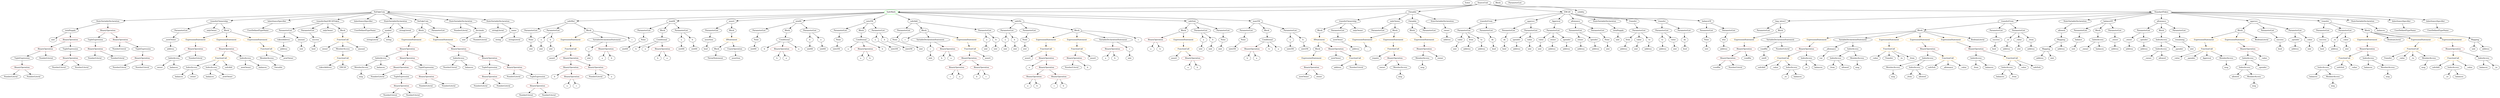 strict digraph {
	graph [bb="0,0,16606,756"];
	node [label="\N"];
	Enter	[height=0.5,
		pos="9789.5,738",
		width=0.83628];
	Identifier_balances_7	[color=black,
		height=0.5,
		label=balances,
		pos="13314,162",
		width=1.1828];
	Identifier__	[color=black,
		height=0.5,
		label=_,
		pos="9112.5,378",
		width=0.75];
	VariableDeclaration_c	[color=black,
		height=0.5,
		label=c,
		pos="3850.5,378",
		width=0.75];
	ElementaryTypeName_uint_3	[color=black,
		height=0.5,
		label=uint,
		pos="3858.5,306",
		width=0.75];
	VariableDeclaration_c -> ElementaryTypeName_uint_3	[pos="e,3856.6,324.1 3852.5,359.7 3853.3,352.41 3854.3,343.73 3855.3,335.54"];
	ExpressionStatement_Unnamed_2	[color=orange,
		height=0.5,
		label=ExpressionStatement,
		pos="9081.5,450",
		width=2.458];
	ExpressionStatement_Unnamed_2 -> Identifier__	[pos="e,9105.2,395.62 9089.2,431.7 9092.6,423.95 9096.8,414.64 9100.6,406.02"];
	ElementaryTypeName_bool	[color=black,
		height=0.5,
		label=bool,
		pos="4643.5,378",
		width=0.76697];
	ElementaryTypeName_uint_19	[color=black,
		height=0.5,
		label=uint,
		pos="9668.5,378",
		width=0.75];
	Identifier_safeAdd	[color=black,
		height=0.5,
		label=safeAdd,
		pos="16165,234",
		width=1.1689];
	BinaryOperation_Unnamed_19	[color=brown,
		height=0.5,
		label=BinaryOperation,
		pos="6358.5,234",
		width=1.9867];
	Identifier_c_4	[color=black,
		height=0.5,
		label=c,
		pos="6294.5,162",
		width=0.75];
	BinaryOperation_Unnamed_19 -> Identifier_c_4	[pos="e,6308.2,177.89 6343,216.05 6334.9,207.13 6324.8,196.06 6315.9,186.33"];
	Identifier_a_9	[color=black,
		height=0.5,
		label=a,
		pos="6366.5,162",
		width=0.75];
	BinaryOperation_Unnamed_19 -> Identifier_a_9	[pos="e,6364.6,180.1 6360.5,215.7 6361.3,208.41 6362.3,199.73 6363.3,191.54"];
	Parameter_None_3	[color=black,
		height=0.5,
		label=None,
		pos="5943.5,450",
		width=0.85014];
	ElementaryTypeName_uint_13	[color=black,
		height=0.5,
		label=uint,
		pos="6102.5,378",
		width=0.75];
	Parameter_None_3 -> ElementaryTypeName_uint_13	[pos="e,6080.9,389.37 5967.9,438.62 5998.2,425.69 6048.2,404.3 6066.5,396 6067.8,395.41 6069.2,394.8 6070.5,394.18"];
	Identifier_a_7	[color=black,
		height=0.5,
		label=a,
		pos="7637.5,378",
		width=0.75];
	ParameterList_Unnamed_19	[color=black,
		height=0.5,
		label=ParameterList,
		pos="4707.5,522",
		width=1.7095];
	Parameter_assertion	[color=black,
		height=0.5,
		label=assertion,
		pos="4684.5,450",
		width=1.2105];
	ParameterList_Unnamed_19 -> Parameter_assertion	[pos="e,4690.2,468.1 4701.9,503.7 4699.4,496.24 4696.5,487.32 4693.7,478.97"];
	ParameterList_Unnamed_22	[color=black,
		height=0.5,
		label=ParameterList,
		pos="10511,522",
		width=1.7095];
	Parameter_owner	[color=black,
		height=0.5,
		label=owner,
		pos="10524,450",
		width=0.93331];
	ParameterList_Unnamed_22 -> Parameter_owner	[pos="e,10520,468.1 10514,503.7 10515,496.32 10517,487.52 10518,479.25"];
	Parameter_spender	[color=black,
		height=0.5,
		label=spender,
		pos="10616,450",
		width=1.1135];
	ParameterList_Unnamed_22 -> Parameter_spender	[pos="e,10594,465.39 10534,505.12 10549,495.23 10568,482.4 10584,471.72"];
	Block_Unnamed_21	[color=black,
		height=0.5,
		label=Block,
		pos="9993.5,738",
		width=0.90558];
	Identifier_assert	[color=black,
		height=0.5,
		label=assert,
		pos="3619.5,306",
		width=0.89172];
	ElementaryTypeName_uint_2	[color=black,
		height=0.5,
		label=uint,
		pos="3460.5,378",
		width=0.75];
	FunctionDefinition_transferFrom	[color=black,
		height=0.5,
		label=transferFrom,
		pos="9921.5,594",
		width=1.6402];
	ParameterList_Unnamed_26	[color=black,
		height=0.5,
		label=ParameterList,
		pos="9780.5,522",
		width=1.7095];
	FunctionDefinition_transferFrom -> ParameterList_Unnamed_26	[pos="e,9810.9,538.07 9891.6,578.15 9871.1,567.97 9843.6,554.33 9821.1,543.16"];
	ParameterList_Unnamed_27	[color=black,
		height=0.5,
		label=ParameterList,
		pos="9921.5,522",
		width=1.7095];
	FunctionDefinition_transferFrom -> ParameterList_Unnamed_27	[pos="e,9921.5,540.1 9921.5,575.7 9921.5,568.41 9921.5,559.73 9921.5,551.54"];
	ParameterList_Unnamed_33	[color=black,
		height=0.5,
		label=ParameterList,
		pos="15420,522",
		width=1.7095];
	Parameter_success	[color=black,
		height=0.5,
		label=success,
		pos="15420,450",
		width=1.1135];
	ParameterList_Unnamed_33 -> Parameter_success	[pos="e,15420,468.1 15420,503.7 15420,496.41 15420,487.73 15420,479.54"];
	Block_Unnamed_17	[color=black,
		height=0.5,
		label=Block,
		pos="14869,522",
		width=0.90558];
	ExpressionStatement_Unnamed_17	[color=orange,
		height=0.5,
		label=ExpressionStatement,
		pos="14638,450",
		width=2.458];
	Block_Unnamed_17 -> ExpressionStatement_Unnamed_17	[pos="e,14686,465.57 14841,512.56 14805,501.78 14743,482.87 14696,468.84"];
	ExpressionStatement_Unnamed_16	[color=orange,
		height=0.5,
		label=ExpressionStatement,
		pos="14833,450",
		width=2.458];
	Block_Unnamed_17 -> ExpressionStatement_Unnamed_16	[pos="e,14841,467.96 14860,504.41 14856,496.51 14851,486.85 14846,477.94"];
	BooleanLiteral_Unnamed_2	[color=black,
		height=0.5,
		label=BooleanLiteral,
		pos="15004,450",
		width=1.7788];
	Block_Unnamed_17 -> BooleanLiteral_Unnamed_2	[pos="e,14974,466.3 14892,508.97 14912,498.68 14941,483.66 14964,471.49"];
	ElementaryTypeName_uint8	[color=black,
		height=0.5,
		label=uint8,
		pos="11733,306",
		width=0.7947];
	ElementaryTypeName_uint_20	[color=black,
		height=0.5,
		label=uint,
		pos="10179,378",
		width=0.75];
	ElementaryTypeName_uint_23	[color=black,
		height=0.5,
		label=uint,
		pos="16409,378",
		width=0.75];
	Parameter_balance	[color=black,
		height=0.5,
		label=balance,
		pos="13795,450",
		width=1.0719];
	ElementaryTypeName_uint_27	[color=black,
		height=0.5,
		label=uint,
		pos="13763,378",
		width=0.75];
	Parameter_balance -> ElementaryTypeName_uint_27	[pos="e,13770,395.31 13787,432.05 13783,424.12 13779,414.47 13775,405.59"];
	ElementaryTypeName_address_20	[color=black,
		height=0.5,
		label=address,
		pos="14046,378",
		width=1.0996];
	NumberLiteral_Unnamed_6	[color=black,
		height=0.5,
		label=NumberLiteral,
		pos="3015.5,522",
		width=1.765];
	ElementaryTypeName_var	[color=black,
		height=0.5,
		label=var,
		pos="12077,306",
		width=0.75];
	BinaryOperation_Unnamed_23	[color=brown,
		height=0.5,
		label=BinaryOperation,
		pos="8323.5,378",
		width=1.9867];
	Identifier_b_14	[color=black,
		height=0.5,
		label=b,
		pos="8287.5,306",
		width=0.75];
	BinaryOperation_Unnamed_23 -> Identifier_b_14	[pos="e,8295.8,323.14 8314.6,359.7 8310.6,351.75 8305.6,342.16 8301.1,333.34"];
	Identifier_a_14	[color=black,
		height=0.5,
		label=a,
		pos="8359.5,306",
		width=0.75];
	BinaryOperation_Unnamed_23 -> Identifier_a_14	[pos="e,8351.2,323.14 8332.4,359.7 8336.5,351.75 8341.5,342.16 8346,333.34"];
	ParameterList_Unnamed_40	[color=black,
		height=0.5,
		label=ParameterList,
		pos="11739,522",
		width=1.7095];
	BinaryOperation_Unnamed_34	[color=brown,
		height=0.5,
		label=BinaryOperation,
		pos="285.54,378",
		width=1.9867];
	TupleExpression_Unnamed	[color=black,
		height=0.5,
		label=TupleExpression,
		pos="135.54,306",
		width=2.0422];
	BinaryOperation_Unnamed_34 -> TupleExpression_Unnamed	[pos="e,168.64,322.45 252.62,361.64 231.01,351.55 202.5,338.25 179.03,327.29"];
	NumberLiteral_Unnamed_7	[color=black,
		height=0.5,
		label=NumberLiteral,
		pos="290.54,306",
		width=1.765];
	BinaryOperation_Unnamed_34 -> NumberLiteral_Unnamed_7	[pos="e,289.32,324.1 286.77,359.7 287.3,352.41 287.92,343.73 288.5,335.54"];
	ExpressionStatement_Unnamed_19	[color=orange,
		height=0.5,
		label=ExpressionStatement,
		pos="2696.5,450",
		width=2.458];
	BinaryOperation_Unnamed_41	[color=brown,
		height=0.5,
		label=BinaryOperation,
		pos="2671.5,378",
		width=1.9867];
	ExpressionStatement_Unnamed_19 -> BinaryOperation_Unnamed_41	[pos="e,2677.6,396.1 2690.4,431.7 2687.7,424.15 2684.4,415.12 2681.4,406.68"];
	Identifier__to_4	[color=black,
		height=0.5,
		label=_to,
		pos="11823,162",
		width=0.75];
	Parameter_a_1	[color=black,
		height=0.5,
		label=a,
		pos="6686.5,450",
		width=0.75];
	ElementaryTypeName_uint_4	[color=black,
		height=0.5,
		label=uint,
		pos="6686.5,378",
		width=0.75];
	Parameter_a_1 -> ElementaryTypeName_uint_4	[pos="e,6686.5,396.1 6686.5,431.7 6686.5,424.41 6686.5,415.73 6686.5,407.54"];
	Identifier_balances_1	[color=black,
		height=0.5,
		label=balances,
		pos="15356,162",
		width=1.1828];
	Mapping_Unnamed_2	[color=black,
		height=0.5,
		label=Mapping,
		pos="13577,378",
		width=1.2105];
	ElementaryTypeName_address_16	[color=black,
		height=0.5,
		label=address,
		pos="13535,306",
		width=1.0996];
	Mapping_Unnamed_2 -> ElementaryTypeName_address_16	[pos="e,13545,323.79 13566,360.05 13562,352.06 13556,342.33 13550,333.4"];
	ElementaryTypeName_uint_24	[color=black,
		height=0.5,
		label=uint,
		pos="13620,306",
		width=0.75];
	Mapping_Unnamed_2 -> ElementaryTypeName_uint_24	[pos="e,13610,322.83 13587,360.05 13592,351.82 13598,341.76 13604,332.61"];
	Parameter_None_9	[color=black,
		height=0.5,
		label=None,
		pos="10705,450",
		width=0.85014];
	ElementaryTypeName_uint_17	[color=black,
		height=0.5,
		label=uint,
		pos="10712,378",
		width=0.75];
	Parameter_None_9 -> ElementaryTypeName_uint_17	[pos="e,10710,396.1 10706,431.7 10707,424.41 10708,415.73 10709,407.54"];
	Conditional_Unnamed_1	[color=black,
		height=0.5,
		label=Conditional,
		pos="5179.5,450",
		width=1.4877];
	Identifier_b_13	[color=black,
		height=0.5,
		label=b,
		pos="5041.5,378",
		width=0.75];
	Conditional_Unnamed_1 -> Identifier_b_13	[pos="e,5062.5,389.61 5150.9,434.5 5128.1,422.9 5096.1,406.66 5072.6,394.75"];
	BinaryOperation_Unnamed_22	[color=brown,
		height=0.5,
		label=BinaryOperation,
		pos="5158.5,378",
		width=1.9867];
	Conditional_Unnamed_1 -> BinaryOperation_Unnamed_22	[pos="e,5163.7,396.1 5174.3,431.7 5172.1,424.24 5169.4,415.32 5166.9,406.97"];
	Identifier_a_13	[color=black,
		height=0.5,
		label=a,
		pos="5275.5,378",
		width=0.75];
	Conditional_Unnamed_1 -> Identifier_a_13	[pos="e,5257.7,392.01 5201.3,433.12 5215.3,422.92 5233.6,409.61 5248.5,398.74"];
	Identifier_b_10	[color=black,
		height=0.5,
		label=b,
		pos="4321.5,306",
		width=0.75];
	Parameter_a_2	[color=black,
		height=0.5,
		label=a,
		pos="7984.5,450",
		width=0.75];
	ElementaryTypeName_uint_8	[color=black,
		height=0.5,
		label=uint,
		pos="7969.5,378",
		width=0.75];
	Parameter_a_2 -> ElementaryTypeName_uint_8	[pos="e,7973.2,396.1 7980.8,431.7 7979.3,424.32 7977.4,415.52 7975.6,407.25"];
	Identifier_allowed_2	[color=black,
		height=0.5,
		label=allowed,
		pos="14867,162",
		width=1.0858];
	ElementaryTypeName_bool_3	[color=black,
		height=0.5,
		label=bool,
		pos="10009,378",
		width=0.76697];
	Identifier_Transfer	[color=black,
		height=0.5,
		label=Transfer,
		pos="15848,306",
		width=1.1689];
	StateVariableDeclaration_Unnamed_7	[color=black,
		height=0.5,
		label=StateVariableDeclaration,
		pos="693.54,594",
		width=2.8184];
	VariableDeclaration_totalSupply_1	[color=black,
		height=0.5,
		label=totalSupply,
		pos="448.54,522",
		width=1.4739];
	StateVariableDeclaration_Unnamed_7 -> VariableDeclaration_totalSupply_1	[pos="e,488.33,534.37 641.58,578.15 599.64,566.17 540.95,549.4 499.32,537.51"];
	BinaryOperation_Unnamed_37	[color=brown,
		height=0.5,
		label=BinaryOperation,
		pos="693.54,522",
		width=1.9867];
	StateVariableDeclaration_Unnamed_7 -> BinaryOperation_Unnamed_37	[pos="e,693.54,540.1 693.54,575.7 693.54,568.41 693.54,559.73 693.54,551.54"];
	ParameterList_Unnamed_5	[color=black,
		height=0.5,
		label=ParameterList,
		pos="6693.5,522",
		width=1.7095];
	ParameterList_Unnamed_5 -> Parameter_a_1	[pos="e,6688.2,468.1 6691.8,503.7 6691.1,496.41 6690.2,487.73 6689.4,479.54"];
	Parameter_b_1	[color=black,
		height=0.5,
		label=b,
		pos="6758.5,450",
		width=0.75];
	ParameterList_Unnamed_5 -> Parameter_b_1	[pos="e,6745,465.57 6708.9,504.41 6717.4,495.28 6728.1,483.81 6737.3,473.85"];
	Parameter_b_2	[color=black,
		height=0.5,
		label=b,
		pos="8056.5,450",
		width=0.75];
	ElementaryTypeName_uint_9	[color=black,
		height=0.5,
		label=uint,
		pos="8041.5,378",
		width=0.75];
	Parameter_b_2 -> ElementaryTypeName_uint_9	[pos="e,8045.2,396.1 8052.8,431.7 8051.3,424.32 8049.4,415.52 8047.6,407.25"];
	VariableDeclaration_vundflw	[color=black,
		height=0.5,
		label=vundflw,
		pos="11734,378",
		width=1.1274];
	VariableDeclaration_vundflw -> ElementaryTypeName_uint8	[pos="e,11733,324.1 11733,359.7 11733,352.41 11733,343.73 11733,335.54"];
	FunctionCall_Unnamed_10	[color=orange,
		height=0.5,
		label=FunctionCall,
		pos="11838,306",
		width=1.6125];
	Identifier_safeAdd_1	[color=black,
		height=0.5,
		label=safeAdd,
		pos="11660,234",
		width=1.1689];
	FunctionCall_Unnamed_10 -> Identifier_safeAdd_1	[pos="e,11690,246.88 11803,291.34 11773,279.77 11731,263.17 11700,250.99"];
	Identifier__value_3	[color=black,
		height=0.5,
		label=_value,
		pos="11755,234",
		width=0.96103];
	FunctionCall_Unnamed_10 -> Identifier__value_3	[pos="e,11772,249.95 11818,288.76 11807,279.43 11793,267.57 11781,257.36"];
	IndexAccess_Unnamed_7	[color=black,
		height=0.5,
		label=IndexAccess,
		pos="11867,234",
		width=1.6402];
	FunctionCall_Unnamed_10 -> IndexAccess_Unnamed_7	[pos="e,11859,252.1 11845,287.7 11848,280.15 11852,271.12 11855,262.68"];
	ParameterList_Unnamed_37	[color=black,
		height=0.5,
		label=ParameterList,
		pos="13807,522",
		width=1.7095];
	ParameterList_Unnamed_37 -> Parameter_balance	[pos="e,13797,468.1 13804,503.7 13802,496.32 13801,487.52 13799,479.25"];
	ParameterList_Unnamed_21	[color=black,
		height=0.5,
		label=ParameterList,
		pos="11362,522",
		width=1.7095];
	Parameter_None_8	[color=black,
		height=0.5,
		label=None,
		pos="11362,450",
		width=0.85014];
	ParameterList_Unnamed_21 -> Parameter_None_8	[pos="e,11362,468.1 11362,503.7 11362,496.41 11362,487.73 11362,479.54"];
	Identifier_assertion	[color=black,
		height=0.5,
		label=assertion,
		pos="4848.5,306",
		width=1.2105];
	ElementaryTypeName_uint_1	[color=black,
		height=0.5,
		label=uint,
		pos="3608.5,378",
		width=0.75];
	FunctionDefinition_bug_intou3	[color=black,
		height=0.5,
		label=bug_intou3,
		pos="11851,594",
		width=1.46];
	FunctionDefinition_bug_intou3 -> ParameterList_Unnamed_40	[pos="e,11764,538.81 11826,577.64 11811,568.02 11790,555.47 11773,544.82"];
	Block_Unnamed_18	[color=black,
		height=0.5,
		label=Block,
		pos="11851,522",
		width=0.90558];
	FunctionDefinition_bug_intou3 -> Block_Unnamed_18	[pos="e,11851,540.1 11851,575.7 11851,568.41 11851,559.73 11851,551.54"];
	Identifier__from_1	[color=black,
		height=0.5,
		label=_from,
		pos="13147,234",
		width=0.93331];
	ElementaryTypeName_address_18	[color=black,
		height=0.5,
		label=address,
		pos="13476,378",
		width=1.0996];
	Identifier__newOwner	[color=black,
		height=0.5,
		label=_newOwner,
		pos="1611.5,234",
		width=1.5432];
	ElementaryTypeName_uint_30	[color=black,
		height=0.5,
		label=uint,
		pos="3032.5,450",
		width=0.75];
	Identifier_balances_12	[color=black,
		height=0.5,
		label=balances,
		pos="1156.5,162",
		width=1.1828];
	Identifier_owner_3	[color=black,
		height=0.5,
		label=owner,
		pos="1250.5,162",
		width=0.93331];
	Block_Unnamed_15	[color=black,
		height=0.5,
		label=Block,
		pos="12738,522",
		width=0.90558];
	ExpressionStatement_Unnamed_12	[color=orange,
		height=0.5,
		label=ExpressionStatement,
		pos="12085,450",
		width=2.458];
	Block_Unnamed_15 -> ExpressionStatement_Unnamed_12	[pos="e,12150,462.56 12705,518.67 12620,512.38 12383,493.77 12187,468 12178,466.91 12170,465.66 12161,464.33"];
	VariableDeclarationStatement_Unnamed_3	[color=black,
		height=0.5,
		label=VariableDeclarationStatement,
		pos="12315,450",
		width=3.3174];
	Block_Unnamed_15 -> VariableDeclarationStatement_Unnamed_3	[pos="e,12393,463.92 12706,515.85 12643,505.43 12499,481.49 12404,465.8"];
	ExpressionStatement_Unnamed_15	[color=orange,
		height=0.5,
		label=ExpressionStatement,
		pos="12543,450",
		width=2.458];
	Block_Unnamed_15 -> ExpressionStatement_Unnamed_15	[pos="e,12585,466.24 12711,511.41 12681,500.81 12633,483.47 12596,470.08"];
	ExpressionStatement_Unnamed_14	[color=orange,
		height=0.5,
		label=ExpressionStatement,
		pos="12738,450",
		width=2.458];
	Block_Unnamed_15 -> ExpressionStatement_Unnamed_14	[pos="e,12738,468.1 12738,503.7 12738,496.41 12738,487.73 12738,479.54"];
	ExpressionStatement_Unnamed_13	[color=orange,
		height=0.5,
		label=ExpressionStatement,
		pos="12933,450",
		width=2.458];
	Block_Unnamed_15 -> ExpressionStatement_Unnamed_13	[pos="e,12890,466.24 12764,511.41 12794,500.81 12842,483.47 12879,470.08"];
	BooleanLiteral_Unnamed_1	[color=black,
		height=0.5,
		label=BooleanLiteral,
		pos="13104,450",
		width=1.7788];
	Block_Unnamed_15 -> BooleanLiteral_Unnamed_1	[pos="e,13056,462.3 12768,515.9 12822,506.94 12935,487.5 13030,468 13034,466.99 13040,465.9 13045,464.78"];
	UserDefinedTypeName_Unnamed	[color=black,
		height=0.5,
		label=UserDefinedTypeName,
		pos="15978,522",
		width=2.7214];
	FunctionCall_Unnamed_8	[color=orange,
		height=0.5,
		label=FunctionCall,
		pos="16284,306",
		width=1.6125];
	FunctionCall_Unnamed_8 -> Identifier_safeAdd	[pos="e,16189,249.14 16257,289.64 16240,279.45 16217,265.98 16198,254.97"];
	IndexAccess_Unnamed_3	[color=black,
		height=0.5,
		label=IndexAccess,
		pos="16284,234",
		width=1.6402];
	FunctionCall_Unnamed_8 -> IndexAccess_Unnamed_3	[pos="e,16284,252.1 16284,287.7 16284,280.41 16284,271.73 16284,263.54"];
	Identifier__value_1	[color=black,
		height=0.5,
		label=_value,
		pos="16396,234",
		width=0.96103];
	FunctionCall_Unnamed_8 -> Identifier__value_1	[pos="e,16374,248.37 16308,289.46 16325,279.07 16347,265.3 16365,254.22"];
	FunctionDefinition_approve	[color=black,
		height=0.5,
		label=approve,
		pos="10204,594",
		width=1.1412];
	ParameterList_Unnamed_29	[color=black,
		height=0.5,
		label=ParameterList,
		pos="10063,522",
		width=1.7095];
	FunctionDefinition_approve -> ParameterList_Unnamed_29	[pos="e,10093,538.05 10177,579.83 10156,569.48 10127,554.89 10103,543.09"];
	ParameterList_Unnamed_28	[color=black,
		height=0.5,
		label=ParameterList,
		pos="10204,522",
		width=1.7095];
	FunctionDefinition_approve -> ParameterList_Unnamed_28	[pos="e,10204,540.1 10204,575.7 10204,568.41 10204,559.73 10204,551.54"];
	NumberLiteral_Unnamed_25	[color=black,
		height=0.5,
		label=NumberLiteral,
		pos="3440.5,18",
		width=1.765];
	Parameter_spender_1	[color=black,
		height=0.5,
		label=spender,
		pos="10094,450",
		width=1.1135];
	ElementaryTypeName_address_9	[color=black,
		height=0.5,
		label=address,
		pos="10094,378",
		width=1.0996];
	Parameter_spender_1 -> ElementaryTypeName_address_9	[pos="e,10094,396.1 10094,431.7 10094,424.41 10094,415.73 10094,407.54"];
	ContractDefinition_NoFakeCoin	[color=black,
		height=0.5,
		label=NoFakeCoin,
		pos="2487.5,666",
		width=1.6125];
	ContractDefinition_NoFakeCoin -> StateVariableDeclaration_Unnamed_7	[pos="e,791.94,598.84 2430.1,662.76 2175.3,652.82 1143.9,612.57 803.28,599.28"];
	FunctionDefinition_transferOwnership_1	[color=black,
		height=0.5,
		label=transferOwnership,
		pos="1424.5,594",
		width=2.1947];
	ContractDefinition_NoFakeCoin -> FunctionDefinition_transferOwnership_1	[pos="e,1499.7,599.95 2431.1,661.29 2256.1,649.76 1721.5,614.55 1511,600.69"];
	InheritanceSpecifier_Unnamed_3	[color=black,
		height=0.5,
		label=InheritanceSpecifier,
		pos="1811.5,594",
		width=2.3333];
	ContractDefinition_NoFakeCoin -> InheritanceSpecifier_Unnamed_3	[pos="e,1886.1,602.72 2433.1,659.36 2315.7,647.21 2038.4,618.49 1897.2,603.87"];
	FunctionDefinition_transferAnyERC20Token	[color=black,
		height=0.5,
		label=transferAnyERC20Token,
		pos="2140.5,594",
		width=2.9293];
	ContractDefinition_NoFakeCoin -> FunctionDefinition_transferAnyERC20Token	[pos="e,2206.7,608.36 2440,655.41 2382.8,643.87 2285.9,624.32 2217.8,610.59"];
	InheritanceSpecifier_Unnamed_2	[color=black,
		height=0.5,
		label=InheritanceSpecifier,
		pos="2385.5,594",
		width=2.3333];
	ContractDefinition_NoFakeCoin -> InheritanceSpecifier_Unnamed_2	[pos="e,2409.7,611.55 2464.4,649.12 2451,639.92 2433.9,628.18 2419,617.98"];
	StateVariableDeclaration_Unnamed_5	[color=black,
		height=0.5,
		label=StateVariableDeclaration,
		pos="2588.5,594",
		width=2.8184];
	ContractDefinition_NoFakeCoin -> StateVariableDeclaration_Unnamed_5	[pos="e,2564.3,611.8 2510.5,649.12 2523.6,639.98 2540.4,628.35 2555.1,618.2"];
	FunctionDefinition_NoFakeCoin	[color=black,
		height=0.5,
		label=NoFakeCoin,
		pos="2766.5,594",
		width=1.6125];
	ContractDefinition_NoFakeCoin -> FunctionDefinition_NoFakeCoin	[pos="e,2722.5,606.04 2531.7,653.91 2580.4,641.7 2658.7,622.05 2711.4,608.84"];
	StateVariableDeclaration_Unnamed_6	[color=black,
		height=0.5,
		label=StateVariableDeclaration,
		pos="3015.5,594",
		width=2.8184];
	ContractDefinition_NoFakeCoin -> StateVariableDeclaration_Unnamed_6	[pos="e,2936.3,605.5 2540.1,658.03 2630,646.11 2814.3,621.68 2925.2,606.98"];
	StateVariableDeclaration_Unnamed_4	[color=black,
		height=0.5,
		label=StateVariableDeclaration,
		pos="3255.5,594",
		width=2.8184];
	ContractDefinition_NoFakeCoin -> StateVariableDeclaration_Unnamed_4	[pos="e,3177.2,605.85 2544,661.21 2655.3,653.53 2911.1,634.91 3125.5,612 3138.6,610.6 3152.4,608.97 3166,607.28"];
	Identifier__owner_1	[color=black,
		height=0.5,
		label=_owner,
		pos="14269,306",
		width=1.0719];
	Identifier_tokenAddress	[color=black,
		height=0.5,
		label=tokenAddress,
		pos="2123.5,234",
		width=1.7372];
	VariableDeclaration_decimals	[color=black,
		height=0.5,
		label=decimals,
		pos="3140.5,522",
		width=1.1967];
	VariableDeclaration_decimals -> ElementaryTypeName_uint_30	[pos="e,3051.5,463.32 3117.9,506.33 3101.3,495.57 3078.7,480.89 3060.9,469.36"];
	NumberLiteral_Unnamed_5	[color=black,
		height=0.5,
		label=NumberLiteral,
		pos="3141.5,450",
		width=1.765];
	VariableDeclaration_decimals -> NumberLiteral_Unnamed_5	[pos="e,3141.3,468.1 3140.8,503.7 3140.9,496.41 3141,487.73 3141.1,479.54"];
	BinaryOperation_Unnamed_30	[color=brown,
		height=0.5,
		label=BinaryOperation,
		pos="14951,378",
		width=1.9867];
	IndexAccess_Unnamed_13	[color=black,
		height=0.5,
		label=IndexAccess,
		pos="14951,306",
		width=1.6402];
	BinaryOperation_Unnamed_30 -> IndexAccess_Unnamed_13	[pos="e,14951,324.1 14951,359.7 14951,352.41 14951,343.73 14951,335.54"];
	Identifier__value_7	[color=black,
		height=0.5,
		label=_value,
		pos="15063,306",
		width=0.96103];
	BinaryOperation_Unnamed_30 -> Identifier__value_7	[pos="e,15041,320.33 14977,360.76 14993,350.5 15014,337.18 15032,326.37"];
	Identifier_ERC20	[color=black,
		height=0.5,
		label=ERC20,
		pos="2242.5,234",
		width=1.0581];
	Identifier__owner	[color=black,
		height=0.5,
		label=_owner,
		pos="13847,378",
		width=1.0719];
	FunctionDefinition_safeMul	[color=black,
		height=0.5,
		label=safeMul,
		pos="3698.5,594",
		width=1.1135];
	ParameterList_Unnamed_4	[color=black,
		height=0.5,
		label=ParameterList,
		pos="3467.5,522",
		width=1.7095];
	FunctionDefinition_safeMul -> ParameterList_Unnamed_4	[pos="e,3509,535.55 3665.9,583.12 3628,571.62 3564.8,552.47 3519.9,538.88"];
	ParameterList_Unnamed_3	[color=black,
		height=0.5,
		label=ParameterList,
		pos="3608.5,522",
		width=1.7095];
	FunctionDefinition_safeMul -> ParameterList_Unnamed_3	[pos="e,3629.6,539.38 3679,577.81 3667.2,568.6 3651.8,556.65 3638.5,546.27"];
	Block_Unnamed_4	[color=black,
		height=0.5,
		label=Block,
		pos="3877.5,522",
		width=0.90558];
	FunctionDefinition_safeMul -> Block_Unnamed_4	[pos="e,3851.4,533.21 3728.1,581.44 3759,569.37 3807.4,550.41 3840.8,537.38"];
	ParameterList_Unnamed_41	[color=black,
		height=0.5,
		label=ParameterList,
		pos="14240,522",
		width=1.7095];
	Parameter__owner_1	[color=black,
		height=0.5,
		label=_owner,
		pos="14138,450",
		width=1.0719];
	ParameterList_Unnamed_41 -> Parameter__owner_1	[pos="e,14158,465.32 14216,504.94 14202,495.05 14183,482.26 14168,471.62"];
	Parameter__spender_1	[color=black,
		height=0.5,
		label=_spender,
		pos="14240,450",
		width=1.2521];
	ParameterList_Unnamed_41 -> Parameter__spender_1	[pos="e,14240,468.1 14240,503.7 14240,496.41 14240,487.73 14240,479.54"];
	ParameterList_Unnamed_45	[color=black,
		height=0.5,
		label=ParameterList,
		pos="1180.5,522",
		width=1.7095];
	FunctionDefinition_transferOwnership_1 -> ParameterList_Unnamed_45	[pos="e,1223.4,535.31 1376.6,579.25 1335.7,567.52 1277,550.66 1234.4,538.46"];
	ModifierInvocation_onlyOwner_1	[color=black,
		height=0.5,
		label=onlyOwner,
		pos="1373.5,522",
		width=1.4323];
	FunctionDefinition_transferOwnership_1 -> ModifierInvocation_onlyOwner_1	[pos="e,1385.8,539.79 1412.2,576.05 1406.2,567.89 1399,557.91 1392.4,548.82"];
	Block_Unnamed_22	[color=black,
		height=0.5,
		label=Block,
		pos="1475.5,522",
		width=0.90558];
	FunctionDefinition_transferOwnership_1 -> Block_Unnamed_22	[pos="e,1464,538.83 1436.9,576.05 1443,567.65 1450.5,557.32 1457.3,548.02"];
	Identifier__from	[color=black,
		height=0.5,
		label=_from,
		pos="12153,234",
		width=0.93331];
	Parameter_value_1	[color=black,
		height=0.5,
		label=value,
		pos="9704.5,450",
		width=0.82242];
	ParameterList_Unnamed_26 -> Parameter_value_1	[pos="e,9720.4,465.57 9762.5,504.41 9752.4,495.1 9739.7,483.35 9728.7,473.24"];
	Parameter_from	[color=black,
		height=0.5,
		label=from,
		pos="9780.5,450",
		width=0.7947];
	ParameterList_Unnamed_26 -> Parameter_from	[pos="e,9780.5,468.1 9780.5,503.7 9780.5,496.41 9780.5,487.73 9780.5,479.54"];
	Parameter_to_1	[color=black,
		height=0.5,
		label=to,
		pos="9854.5,450",
		width=0.75];
	ParameterList_Unnamed_26 -> Parameter_to_1	[pos="e,9839.6,465.11 9798.1,504.41 9808.1,494.97 9820.7,483.03 9831.5,472.83"];
	Identifier_msg_9	[color=black,
		height=0.5,
		label=msg,
		pos="2366.5,162",
		width=0.75];
	FunctionDefinition_transferFrom_1	[color=black,
		height=0.5,
		label=transferFrom,
		pos="13306,594",
		width=1.6402];
	FunctionDefinition_transferFrom_1 -> Block_Unnamed_15	[pos="e,12769,526.93 13252,586.35 13139,572.53 12883,540.94 12781,528.34"];
	ParameterList_Unnamed_35	[color=black,
		height=0.5,
		label=ParameterList,
		pos="13232,522",
		width=1.7095];
	FunctionDefinition_transferFrom_1 -> ParameterList_Unnamed_35	[pos="e,13249,539.71 13288,576.41 13279,567.76 13267,557 13257,547.42"];
	ParameterList_Unnamed_34	[color=black,
		height=0.5,
		label=ParameterList,
		pos="13379,522",
		width=1.7095];
	FunctionDefinition_transferFrom_1 -> ParameterList_Unnamed_34	[pos="e,13361,539.71 13323,576.41 13332,567.76 13343,557 13353,547.42"];
	BinaryOperation_Unnamed_32	[color=brown,
		height=0.5,
		label=BinaryOperation,
		pos="11496,306",
		width=1.9867];
	Identifier_vundflw_1	[color=black,
		height=0.5,
		label=vundflw,
		pos="11394,234",
		width=1.1274];
	BinaryOperation_Unnamed_32 -> Identifier_vundflw_1	[pos="e,11415,249.64 11472,288.59 11458,278.91 11440,266.56 11424,256.15"];
	NumberLiteral_Unnamed_4	[color=black,
		height=0.5,
		label=NumberLiteral,
		pos="11516,234",
		width=1.765];
	BinaryOperation_Unnamed_32 -> NumberLiteral_Unnamed_4	[pos="e,11511,252.1 11500,287.7 11503,280.24 11505,271.32 11508,262.97"];
	Parameter_ok_2	[color=black,
		height=0.5,
		label=ok,
		pos="10009,450",
		width=0.75];
	Parameter_ok_2 -> ElementaryTypeName_bool_3	[pos="e,10009,396.1 10009,431.7 10009,424.41 10009,415.73 10009,407.54"];
	FunctionCall_Unnamed	[color=orange,
		height=0.5,
		label=FunctionCall,
		pos="9276.5,378",
		width=1.6125];
	Identifier_require	[color=black,
		height=0.5,
		label=require,
		pos="9159.5,306",
		width=1.0026];
	FunctionCall_Unnamed -> Identifier_require	[pos="e,9181.9,320.37 9250.6,361.46 9233.2,351.07 9210.2,337.3 9191.7,326.22"];
	BinaryOperation_Unnamed_1	[color=brown,
		height=0.5,
		label=BinaryOperation,
		pos="9285.5,306",
		width=1.9867];
	FunctionCall_Unnamed -> BinaryOperation_Unnamed_1	[pos="e,9283.3,324.1 9278.8,359.7 9279.7,352.32 9280.8,343.52 9281.9,335.25"];
	ElementaryTypeName_address_2	[color=black,
		height=0.5,
		label=address,
		pos="8916.5,234",
		width=1.0996];
	Identifier_balances_6	[color=black,
		height=0.5,
		label=balances,
		pos="13241,234",
		width=1.1828];
	FunctionCall_Unnamed_18	[color=orange,
		height=0.5,
		label=FunctionCall,
		pos="2242.5,306",
		width=1.6125];
	FunctionCall_Unnamed_18 -> Identifier_tokenAddress	[pos="e,2150,250.57 2216.4,289.64 2199.8,279.86 2178,267.05 2159.7,256.3"];
	FunctionCall_Unnamed_18 -> Identifier_ERC20	[pos="e,2242.5,252.1 2242.5,287.7 2242.5,280.41 2242.5,271.73 2242.5,263.54"];
	NumberLiteral_Unnamed_1	[color=black,
		height=0.5,
		label=NumberLiteral,
		pos="3902.5,162",
		width=1.765];
	BinaryOperation_Unnamed_46	[color=brown,
		height=0.5,
		label=BinaryOperation,
		pos="3002.5,378",
		width=1.9867];
	IndexAccess_Unnamed_18	[color=black,
		height=0.5,
		label=IndexAccess,
		pos="3002.5,306",
		width=1.6402];
	BinaryOperation_Unnamed_46 -> IndexAccess_Unnamed_18	[pos="e,3002.5,324.1 3002.5,359.7 3002.5,352.41 3002.5,343.73 3002.5,335.54"];
	BinaryOperation_Unnamed_47	[color=brown,
		height=0.5,
		label=BinaryOperation,
		pos="3205.5,306",
		width=1.9867];
	BinaryOperation_Unnamed_46 -> BinaryOperation_Unnamed_47	[pos="e,3164.5,321.14 3043.6,362.83 3075.4,351.88 3119.6,336.63 3153.8,324.84"];
	ElementaryTypeName_address_4	[color=black,
		height=0.5,
		label=address,
		pos="10530,378",
		width=1.0996];
	BinaryOperation_Unnamed_14	[color=brown,
		height=0.5,
		label=BinaryOperation,
		pos="6905.5,162",
		width=1.9867];
	Identifier_a_5	[color=black,
		height=0.5,
		label=a,
		pos="6841.5,90",
		width=0.75];
	BinaryOperation_Unnamed_14 -> Identifier_a_5	[pos="e,6855.2,105.89 6890,144.05 6881.9,135.13 6871.8,124.06 6862.9,114.33"];
	Identifier_b_5	[color=black,
		height=0.5,
		label=b,
		pos="6913.5,90",
		width=0.75];
	BinaryOperation_Unnamed_14 -> Identifier_b_5	[pos="e,6911.6,108.1 6907.5,143.7 6908.3,136.41 6909.3,127.73 6910.3,119.54"];
	IndexAccess_Unnamed_12	[color=black,
		height=0.5,
		label=IndexAccess,
		pos="13927,450",
		width=1.6402];
	IndexAccess_Unnamed_12 -> Identifier__owner	[pos="e,13864,394.43 13908,432.76 13897,423.56 13884,411.9 13873,401.79"];
	Identifier_balances_8	[color=black,
		height=0.5,
		label=balances,
		pos="13946,378",
		width=1.1828];
	IndexAccess_Unnamed_12 -> Identifier_balances_8	[pos="e,13941,396.1 13931,431.7 13933,424.24 13936,415.32 13938,406.97"];
	Identifier_b_12	[color=black,
		height=0.5,
		label=b,
		pos="5122.5,306",
		width=0.75];
	Identifier__to_3	[color=black,
		height=0.5,
		label=_to,
		pos="11971,234",
		width=0.75];
	ContractDefinition_SafeMath	[color=green,
		height=0.5,
		label=SafeMath,
		pos="5824.5,666",
		width=1.2798];
	ContractDefinition_SafeMath -> FunctionDefinition_safeMul	[pos="e,3738.6,596.32 5778.7,663.49 5500.5,654.33 4042.5,606.32 3749.7,596.69"];
	FunctionDefinition_max64	[color=black,
		height=0.5,
		label=max64,
		pos="4416.5,594",
		width=0.97489];
	ContractDefinition_SafeMath -> FunctionDefinition_max64	[pos="e,4451.6,596.74 5778.9,662.73 5566.6,652.18 4677,607.95 4463,597.31"];
	FunctionDefinition_assert	[color=black,
		height=0.5,
		label=assert,
		pos="4831.5,594",
		width=0.89172];
	ContractDefinition_SafeMath -> FunctionDefinition_assert	[pos="e,4863.3,597.24 5779.3,661.81 5613.1,650.09 5037.6,609.52 4874.8,598.05"];
	FunctionDefinition_min64	[color=black,
		height=0.5,
		label=min64,
		pos="5276.5,594",
		width=0.91945];
	ContractDefinition_SafeMath -> FunctionDefinition_min64	[pos="e,5308.6,599.09 5781.1,659.45 5678.5,646.34 5422.1,613.59 5319.7,600.52"];
	FunctionDefinition_min256	[color=black,
		height=0.5,
		label=min256,
		pos="5752.5,594",
		width=1.0442];
	ContractDefinition_SafeMath -> FunctionDefinition_min256	[pos="e,5768.7,610.67 5807.8,648.76 5798.6,639.8 5787,628.51 5776.8,618.59"];
	FunctionDefinition_safeAdd	[color=black,
		height=0.5,
		label=safeAdd,
		pos="6067.5,594",
		width=1.1689];
	ContractDefinition_SafeMath -> FunctionDefinition_safeAdd	[pos="e,6033.3,604.87 5860.9,654.52 5904,642.12 5975.7,621.46 6022.3,608.04"];
	FunctionDefinition_safeDiv	[color=black,
		height=0.5,
		label=safeDiv,
		pos="6763.5,594",
		width=1.0719];
	ContractDefinition_SafeMath -> FunctionDefinition_safeDiv	[pos="e,6725.5,597.83 5869.5,661.65 6026.7,649.93 6550.9,610.85 6714.4,598.66"];
	FunctionDefinition_safeSub	[color=black,
		height=0.5,
		label=safeSub,
		pos="7917.5,594",
		width=1.1274];
	ContractDefinition_SafeMath -> FunctionDefinition_safeSub	[pos="e,7876.8,596.36 5870.2,663.47 6144.7,654.29 7573.3,606.51 7865.3,596.75"];
	FunctionDefinition_max256	[color=black,
		height=0.5,
		label=max256,
		pos="8346.5,594",
		width=1.0996];
	ContractDefinition_SafeMath -> FunctionDefinition_max256	[pos="e,8307.3,597.02 5870.5,664.21 6098.1,660.2 7126,641.28 7967.5,612 8085.3,607.9 8223.6,601.23 8296.2,597.58"];
	ParameterList_Unnamed_20	[color=black,
		height=0.5,
		label=ParameterList,
		pos="11503,522",
		width=1.7095];
	Parameter_who	[color=black,
		height=0.5,
		label=who,
		pos="11476,450",
		width=0.75];
	ParameterList_Unnamed_20 -> Parameter_who	[pos="e,11482,467.62 11496,503.7 11493,496.04 11489,486.85 11486,478.3"];
	VariableDeclaration_from	[color=black,
		height=0.5,
		label=from,
		pos="10855,450",
		width=0.7947];
	ElementaryTypeName_address_10	[color=black,
		height=0.5,
		label=address,
		pos="10829,378",
		width=1.0996];
	VariableDeclaration_from -> ElementaryTypeName_address_10	[pos="e,10835,395.79 10848,432.05 10845,424.4 10842,415.16 10839,406.56"];
	stringLiteral_Unnamed_2	[color=black,
		height=0.5,
		label=stringLiteral,
		pos="2445.5,450",
		width=1.5016];
	TupleExpression_Unnamed_7	[color=black,
		height=0.5,
		label=TupleExpression,
		pos="3205.5,234",
		width=2.0422];
	BinaryOperation_Unnamed_50	[color=brown,
		height=0.5,
		label=BinaryOperation,
		pos="3205.5,162",
		width=1.9867];
	TupleExpression_Unnamed_7 -> BinaryOperation_Unnamed_50	[pos="e,3205.5,180.1 3205.5,215.7 3205.5,208.41 3205.5,199.73 3205.5,191.54"];
	Identifier_a	[color=black,
		height=0.5,
		label=a,
		pos="3949.5,306",
		width=0.75];
	Parameter__to_1	[color=black,
		height=0.5,
		label=_to,
		pos="13311,450",
		width=0.75];
	ElementaryTypeName_address_19	[color=black,
		height=0.5,
		label=address,
		pos="13306,378",
		width=1.0996];
	Parameter__to_1 -> ElementaryTypeName_address_19	[pos="e,13307,396.1 13309,431.7 13309,424.41 13308,415.73 13308,407.54"];
	ExpressionStatement_Unnamed_18	[color=orange,
		height=0.5,
		label=ExpressionStatement,
		pos="11620,450",
		width=2.458];
	BinaryOperation_Unnamed_31	[color=brown,
		height=0.5,
		label=BinaryOperation,
		pos="11604,378",
		width=1.9867];
	ExpressionStatement_Unnamed_18 -> BinaryOperation_Unnamed_31	[pos="e,11607,396.1 11616,431.7 11614,424.32 11612,415.52 11610,407.25"];
	ExpressionStatement_Unnamed_22	[color=orange,
		height=0.5,
		label=ExpressionStatement,
		pos="1280.5,450",
		width=2.458];
	BinaryOperation_Unnamed_52	[color=brown,
		height=0.5,
		label=BinaryOperation,
		pos="1271.5,378",
		width=1.9867];
	ExpressionStatement_Unnamed_22 -> BinaryOperation_Unnamed_52	[pos="e,1273.7,396.1 1278.3,431.7 1277.4,424.32 1276.2,415.52 1275.2,407.25"];
	ElementaryTypeName_address_22	[color=black,
		height=0.5,
		label=address,
		pos="14143,378",
		width=1.0996];
	Parameter__owner_1 -> ElementaryTypeName_address_22	[pos="e,14141,396.1 14139,431.7 14139,424.41 14140,415.73 14141,407.54"];
	NumberLiteral_Unnamed_2	[color=black,
		height=0.5,
		label=NumberLiteral,
		pos="7160.5,234",
		width=1.765];
	BinaryOperation_Unnamed_45	[color=brown,
		height=0.5,
		label=BinaryOperation,
		pos="2793.5,162",
		width=1.9867];
	NumberLiteral_Unnamed_21	[color=black,
		height=0.5,
		label=NumberLiteral,
		pos="2788.5,90",
		width=1.765];
	BinaryOperation_Unnamed_45 -> NumberLiteral_Unnamed_21	[pos="e,2789.8,108.1 2792.3,143.7 2791.8,136.41 2791.2,127.73 2790.6,119.54"];
	NumberLiteral_Unnamed_20	[color=black,
		height=0.5,
		label=NumberLiteral,
		pos="2933.5,90",
		width=1.765];
	BinaryOperation_Unnamed_45 -> NumberLiteral_Unnamed_20	[pos="e,2903,106.25 2824.6,145.46 2844.7,135.43 2871,122.26 2892.8,111.38"];
	BinaryOperation_Unnamed_25	[color=brown,
		height=0.5,
		label=BinaryOperation,
		pos="15726,378",
		width=1.9867];
	FunctionCall_Unnamed_7	[color=orange,
		height=0.5,
		label=FunctionCall,
		pos="15566,306",
		width=1.6125];
	BinaryOperation_Unnamed_25 -> FunctionCall_Unnamed_7	[pos="e,15598,321.32 15691,361.81 15667,351.24 15634,337.08 15609,325.8"];
	IndexAccess_Unnamed	[color=black,
		height=0.5,
		label=IndexAccess,
		pos="15727,306",
		width=1.6402];
	BinaryOperation_Unnamed_25 -> IndexAccess_Unnamed	[pos="e,15726,324.1 15726,359.7 15726,352.41 15726,343.73 15726,335.54"];
	BinaryOperation_Unnamed_27	[color=brown,
		height=0.5,
		label=BinaryOperation,
		pos="12009,378",
		width=1.9867];
	ExpressionStatement_Unnamed_12 -> BinaryOperation_Unnamed_27	[pos="e,12027,395.79 12066,432.05 12057,423.46 12045,412.86 12035,403.4"];
	ParameterList_Unnamed_46	[color=black,
		height=0.5,
		label=ParameterList,
		pos="1868.5,522",
		width=1.7095];
	Parameter_tokenAddress	[color=black,
		height=0.5,
		label=tokenAddress,
		pos="1839.5,450",
		width=1.7372];
	ParameterList_Unnamed_46 -> Parameter_tokenAddress	[pos="e,1846.6,468.1 1861.4,503.7 1858.2,496.15 1854.5,487.12 1851,478.68"];
	Parameter_amount	[color=black,
		height=0.5,
		label=amount,
		pos="1958.5,450",
		width=1.0581];
	ParameterList_Unnamed_46 -> Parameter_amount	[pos="e,1939.3,465.95 1889.4,504.76 1901.6,495.25 1917.3,483.1 1930.6,472.77"];
	ContractDefinition_Ownable	[color=black,
		height=0.5,
		label=Ownable,
		pos="9434.5,666",
		width=1.2105];
	FunctionDefinition_transferOwnership	[color=black,
		height=0.5,
		label=transferOwnership,
		pos="8987.5,594",
		width=2.1947];
	ContractDefinition_Ownable -> FunctionDefinition_transferOwnership	[pos="e,9051.4,604.99 9394.1,658.66 9319.2,646.94 9158,621.7 9062.7,606.76"];
	ModifierDefinition_onlyOwner	[color=black,
		height=0.5,
		label=onlyOwner,
		pos="9295.5,594",
		width=1.4323];
	ContractDefinition_Ownable -> ModifierDefinition_onlyOwner	[pos="e,9324.2,609.42 9407.7,651.5 9386.9,641.03 9357.8,626.36 9334.5,614.6"];
	FunctionDefinition_Ownable	[color=black,
		height=0.5,
		label=Ownable,
		pos="9434.5,594",
		width=1.2105];
	ContractDefinition_Ownable -> FunctionDefinition_Ownable	[pos="e,9434.5,612.1 9434.5,647.7 9434.5,640.41 9434.5,631.73 9434.5,623.54"];
	StateVariableDeclaration_Unnamed	[color=black,
		height=0.5,
		label=StateVariableDeclaration,
		pos="9607.5,594",
		width=2.8184];
	ContractDefinition_Ownable -> StateVariableDeclaration_Unnamed	[pos="e,9568,610.99 9464.7,652.81 9490.3,642.44 9527.6,627.33 9557.7,615.16"];
	Identifier_allowed_3	[color=black,
		height=0.5,
		label=allowed,
		pos="14365,306",
		width=1.0858];
	IndexAccess_Unnamed_14	[color=black,
		height=0.5,
		label=IndexAccess,
		pos="14930,234",
		width=1.6402];
	IndexAccess_Unnamed_13 -> IndexAccess_Unnamed_14	[pos="e,14935,252.1 14945,287.7 14943,280.24 14940,271.32 14938,262.97"];
	Identifier__spender	[color=black,
		height=0.5,
		label=_spender,
		pos="15052,234",
		width=1.2521];
	IndexAccess_Unnamed_13 -> Identifier__spender	[pos="e,15030,250.1 14973,289.12 14987,279.43 15005,266.92 15021,256.37"];
	ElementaryTypeName_address_12	[color=black,
		height=0.5,
		label=address,
		pos="10336,378",
		width=1.0996];
	BinaryOperation_Unnamed_36	[color=brown,
		height=0.5,
		label=BinaryOperation,
		pos="448.54,306",
		width=1.9867];
	NumberLiteral_Unnamed_10	[color=black,
		height=0.5,
		label=NumberLiteral,
		pos="375.54,234",
		width=1.765];
	BinaryOperation_Unnamed_36 -> NumberLiteral_Unnamed_10	[pos="e,392.97,251.71 431.24,288.41 422.21,279.76 411,269 401,259.42"];
	NumberLiteral_Unnamed_11	[color=black,
		height=0.5,
		label=NumberLiteral,
		pos="520.54,234",
		width=1.765];
	BinaryOperation_Unnamed_36 -> NumberLiteral_Unnamed_11	[pos="e,503.27,251.79 465.97,288.05 474.72,279.54 485.5,269.07 495.15,259.68"];
	ExpressionStatement_Unnamed_4	[color=orange,
		height=0.5,
		label=ExpressionStatement,
		pos="3741.5,450",
		width=2.458];
	FunctionCall_Unnamed_2	[color=orange,
		height=0.5,
		label=FunctionCall,
		pos="3741.5,378",
		width=1.6125];
	ExpressionStatement_Unnamed_4 -> FunctionCall_Unnamed_2	[pos="e,3741.5,396.1 3741.5,431.7 3741.5,424.41 3741.5,415.73 3741.5,407.54"];
	Identifier__value_6	[color=black,
		height=0.5,
		label=_value,
		pos="12449,306",
		width=0.96103];
	ElementaryTypeName_string	[color=black,
		height=0.5,
		label=string,
		pos="3254.5,450",
		width=0.864];
	Identifier_msg_8	[color=black,
		height=0.5,
		label=msg,
		pos="14805,234",
		width=0.75];
	BinaryOperation_Unnamed_3	[color=brown,
		height=0.5,
		label=BinaryOperation,
		pos="8741.5,234",
		width=1.9867];
	Identifier_newOwner_1	[color=black,
		height=0.5,
		label=newOwner,
		pos="8690.5,162",
		width=1.4046];
	BinaryOperation_Unnamed_3 -> Identifier_newOwner_1	[pos="e,8702.8,179.79 8729.2,216.05 8723.2,207.89 8716,197.91 8709.4,188.82"];
	Identifier_owner_2	[color=black,
		height=0.5,
		label=owner,
		pos="8792.5,162",
		width=0.93331];
	BinaryOperation_Unnamed_3 -> Identifier_owner_2	[pos="e,8780.7,179.31 8753.9,216.05 8759.9,207.77 8767.3,197.62 8774,188.42"];
	NumberLiteral_Unnamed_18	[color=black,
		height=0.5,
		label=NumberLiteral,
		pos="2558.5,18",
		width=1.765];
	ElementaryTypeName_uint64	[color=black,
		height=0.5,
		label=uint64,
		pos="4480.5,378",
		width=0.91945];
	ExpressionStatement_Unnamed_21	[color=orange,
		height=0.5,
		label=ExpressionStatement,
		pos="1475.5,450",
		width=2.458];
	BinaryOperation_Unnamed_51	[color=brown,
		height=0.5,
		label=BinaryOperation,
		pos="1475.5,378",
		width=1.9867];
	ExpressionStatement_Unnamed_21 -> BinaryOperation_Unnamed_51	[pos="e,1475.5,396.1 1475.5,431.7 1475.5,424.41 1475.5,415.73 1475.5,407.54"];
	Identifier_assert_2	[color=black,
		height=0.5,
		label=assert,
		pos="6859.5,306",
		width=0.89172];
	ElementaryTypeName_address_7	[color=black,
		height=0.5,
		label=address,
		pos="9753.5,378",
		width=1.0996];
	Parameter_a_6	[color=black,
		height=0.5,
		label=a,
		pos="8595.5,450",
		width=0.75];
	ElementaryTypeName_uint256	[color=black,
		height=0.5,
		label=uint256,
		pos="8595.5,378",
		width=1.0442];
	Parameter_a_6 -> ElementaryTypeName_uint256	[pos="e,8595.5,396.1 8595.5,431.7 8595.5,424.41 8595.5,415.73 8595.5,407.54"];
	ElementaryTypeName_address_13	[color=black,
		height=0.5,
		label=address,
		pos="10433,378",
		width=1.0996];
	ElementaryTypeName_uint64_1	[color=black,
		height=0.5,
		label=uint64,
		pos="4564.5,378",
		width=0.91945];
	Identifier_a_12	[color=black,
		height=0.5,
		label=a,
		pos="5194.5,306",
		width=0.75];
	Identifier_Ownable	[color=black,
		height=0.5,
		label=Ownable,
		pos="1831.5,234",
		width=1.2105];
	VariableDeclaration__allowance	[color=black,
		height=0.5,
		label=_allowance,
		pos="12183,378",
		width=1.4462];
	VariableDeclaration__allowance -> ElementaryTypeName_var	[pos="e,12095,319.24 12159,361.46 12143,350.82 12121,336.67 12104,325.45"];
	Identifier__to_1	[color=black,
		height=0.5,
		label=_to,
		pos="16240,162",
		width=0.75];
	Block_Unnamed_2	[color=black,
		height=0.5,
		label=Block,
		pos="8804.5,522",
		width=0.90558];
	IfStatement_Unnamed	[color=orange,
		height=0.5,
		label=IfStatement,
		pos="8802.5,450",
		width=1.4739];
	Block_Unnamed_2 -> IfStatement_Unnamed	[pos="e,8803,468.1 8804,503.7 8803.8,496.41 8803.6,487.73 8803.4,479.54"];
	ParameterList_Unnamed_1	[color=black,
		height=0.5,
		label=ParameterList,
		pos="9183.5,522",
		width=1.7095];
	ElementaryTypeName_address_24	[color=black,
		height=0.5,
		label=address,
		pos="1118.5,378",
		width=1.0996];
	NumberLiteral_Unnamed_3	[color=black,
		height=0.5,
		label=NumberLiteral,
		pos="11856,378",
		width=1.765];
	FunctionCall_Unnamed_14	[color=orange,
		height=0.5,
		label=FunctionCall,
		pos="14672,378",
		width=1.6125];
	ExpressionStatement_Unnamed_17 -> FunctionCall_Unnamed_14	[pos="e,14663,396.1 14646,431.7 14650,424.07 14654,414.92 14658,406.4"];
	NumberLiteral_Unnamed_27	[color=black,
		height=0.5,
		label=NumberLiteral,
		pos="3142.5,90",
		width=1.765];
	VariableDeclaration_allowed	[color=black,
		height=0.5,
		label=allowed,
		pos="13682,522",
		width=1.0858];
	Mapping_Unnamed_1	[color=black,
		height=0.5,
		label=Mapping,
		pos="13678,450",
		width=1.2105];
	VariableDeclaration_allowed -> Mapping_Unnamed_1	[pos="e,13679,468.1 13681,503.7 13680,496.41 13680,487.73 13679,479.54"];
	Parameter_newOwner	[color=black,
		height=0.5,
		label=newOwner,
		pos="8924.5,450",
		width=1.4046];
	ElementaryTypeName_address_1	[color=black,
		height=0.5,
		label=address,
		pos="9027.5,378",
		width=1.0996];
	Parameter_newOwner -> ElementaryTypeName_address_1	[pos="e,9006.2,393.54 8947.4,433.46 8961.9,423.59 8980.9,410.69 8996.8,399.92"];
	Identifier_a_17	[color=black,
		height=0.5,
		label=a,
		pos="5609.5,378",
		width=0.75];
	Block_Unnamed_20	[color=black,
		height=0.5,
		label=Block,
		pos="2760.5,522",
		width=0.90558];
	Block_Unnamed_20 -> ExpressionStatement_Unnamed_19	[pos="e,2712,467.96 2746.3,505.46 2738.5,496.87 2728.5,485.97 2719.6,476.19"];
	ExpressionStatement_Unnamed_20	[color=orange,
		height=0.5,
		label=ExpressionStatement,
		pos="2896.5,450",
		width=2.458];
	Block_Unnamed_20 -> ExpressionStatement_Unnamed_20	[pos="e,2865.1,467.2 2783.9,508.97 2803.4,498.92 2831.7,484.36 2855.1,472.34"];
	ElementaryTypeName_uint_31	[color=black,
		height=0.5,
		label=uint,
		pos="331.54,450",
		width=0.75];
	TupleExpression_Unnamed_3	[color=black,
		height=0.5,
		label=TupleExpression,
		pos="611.54,450",
		width=2.0422];
	BinaryOperation_Unnamed_40	[color=brown,
		height=0.5,
		label=BinaryOperation,
		pos="611.54,378",
		width=1.9867];
	TupleExpression_Unnamed_3 -> BinaryOperation_Unnamed_40	[pos="e,611.54,396.1 611.54,431.7 611.54,424.41 611.54,415.73 611.54,407.54"];
	NumberLiteral_Unnamed_23	[color=black,
		height=0.5,
		label=NumberLiteral,
		pos="3358.5,162",
		width=1.765];
	ParameterList_Unnamed_12	[color=black,
		height=0.5,
		label=ParameterList,
		pos="4235.5,522",
		width=1.7095];
	FunctionDefinition_max64 -> ParameterList_Unnamed_12	[pos="e,4271.7,537 4389,582.37 4360.8,571.43 4316.2,554.18 4282.3,541.09"];
	Block_Unnamed_8	[color=black,
		height=0.5,
		label=Block,
		pos="4355.5,522",
		width=0.90558];
	FunctionDefinition_max64 -> Block_Unnamed_8	[pos="e,4368.9,538.34 4402.7,577.12 4394.9,568.22 4385.1,556.95 4376.5,547"];
	ParameterList_Unnamed_11	[color=black,
		height=0.5,
		label=ParameterList,
		pos="4480.5,522",
		width=1.7095];
	FunctionDefinition_max64 -> ParameterList_Unnamed_11	[pos="e,4465.2,539.8 4431.1,577.12 4438.9,568.59 4448.6,557.89 4457.5,548.25"];
	Parameter_a	[color=black,
		height=0.5,
		label=a,
		pos="3536.5,450",
		width=0.75];
	ElementaryTypeName_uint	[color=black,
		height=0.5,
		label=uint,
		pos="3536.5,378",
		width=0.75];
	Parameter_a -> ElementaryTypeName_uint	[pos="e,3536.5,396.1 3536.5,431.7 3536.5,424.41 3536.5,415.73 3536.5,407.54"];
	Identifier_msg_1	[color=black,
		height=0.5,
		label=msg,
		pos="9316.5,162",
		width=0.75];
	Parameter_value_1 -> ElementaryTypeName_uint_19	[pos="e,9677,395.47 9696,432.41 9691.9,424.39 9686.8,414.57 9682.2,405.54"];
	ElementaryTypeName_uint_6	[color=black,
		height=0.5,
		label=uint,
		pos="6834.5,378",
		width=0.75];
	BinaryOperation_Unnamed_27 -> FunctionCall_Unnamed_10	[pos="e,11872,320.99 11972,362.15 11946,351.37 11910,336.72 11882,325.22"];
	IndexAccess_Unnamed_6	[color=black,
		height=0.5,
		label=IndexAccess,
		pos="11973,306",
		width=1.6402];
	BinaryOperation_Unnamed_27 -> IndexAccess_Unnamed_6	[pos="e,11981,324.1 12000,359.7 11996,351.98 11991,342.71 11986,334.11"];
	Mapping_Unnamed	[color=black,
		height=0.5,
		label=Mapping,
		pos="16413,450",
		width=1.2105];
	Mapping_Unnamed -> ElementaryTypeName_uint_23	[pos="e,16410,396.1 16412,431.7 16411,424.41 16411,415.73 16410,407.54"];
	ElementaryTypeName_address_14	[color=black,
		height=0.5,
		label=address,
		pos="16494,378",
		width=1.0996];
	Mapping_Unnamed -> ElementaryTypeName_address_14	[pos="e,16476,394.49 16431,433.46 16441,424.22 16455,412.32 16467,402"];
	Parameter__value_1	[color=black,
		height=0.5,
		label=_value,
		pos="13391,450",
		width=0.96103];
	ElementaryTypeName_uint_26	[color=black,
		height=0.5,
		label=uint,
		pos="13391,378",
		width=0.75];
	Parameter__value_1 -> ElementaryTypeName_uint_26	[pos="e,13391,396.1 13391,431.7 13391,424.41 13391,415.73 13391,407.54"];
	Parameter_a_4	[color=black,
		height=0.5,
		label=a,
		pos="4480.5,450",
		width=0.75];
	Parameter_a_4 -> ElementaryTypeName_uint64	[pos="e,4480.5,396.1 4480.5,431.7 4480.5,424.41 4480.5,415.73 4480.5,407.54"];
	NumberLiteral_Unnamed_24	[color=black,
		height=0.5,
		label=NumberLiteral,
		pos="3585.5,18",
		width=1.765];
	Identifier__from_3	[color=black,
		height=0.5,
		label=_from,
		pos="12693,162",
		width=0.93331];
	IndexAccess_Unnamed_22	[color=black,
		height=0.5,
		label=IndexAccess,
		pos="1120.5,306",
		width=1.6402];
	BinaryOperation_Unnamed_52 -> IndexAccess_Unnamed_22	[pos="e,1152,321.61 1238.4,361.64 1216,351.26 1186.3,337.48 1162.3,326.35"];
	NumberLiteral_Unnamed_28	[color=black,
		height=0.5,
		label=NumberLiteral,
		pos="1271.5,306",
		width=1.765];
	BinaryOperation_Unnamed_52 -> NumberLiteral_Unnamed_28	[pos="e,1271.5,324.1 1271.5,359.7 1271.5,352.41 1271.5,343.73 1271.5,335.54"];
	IndexAccess_Unnamed_1	[color=black,
		height=0.5,
		label=IndexAccess,
		pos="15421,234",
		width=1.6402];
	FunctionCall_Unnamed_7 -> IndexAccess_Unnamed_1	[pos="e,15451,249.65 15535,290.33 15514,279.97 15485,265.97 15461,254.65"];
	Identifier_safeSub	[color=black,
		height=0.5,
		label=safeSub,
		pos="15539,234",
		width=1.1274];
	FunctionCall_Unnamed_7 -> Identifier_safeSub	[pos="e,15545,252.1 15559,287.7 15556,280.15 15552,271.12 15549,262.68"];
	Identifier__value	[color=black,
		height=0.5,
		label=_value,
		pos="15632,234",
		width=0.96103];
	FunctionCall_Unnamed_7 -> Identifier__value	[pos="e,15617,250.51 15581,288.41 15590,279.53 15600,268.44 15609,258.67"];
	BinaryOperation_Unnamed_22 -> Identifier_b_12	[pos="e,5130.8,323.14 5149.6,359.7 5145.6,351.75 5140.6,342.16 5136.1,333.34"];
	BinaryOperation_Unnamed_22 -> Identifier_a_12	[pos="e,5186.2,323.14 5167.4,359.7 5171.5,351.75 5176.5,342.16 5181,333.34"];
	ExpressionStatement_Unnamed_9	[color=orange,
		height=0.5,
		label=ExpressionStatement,
		pos="15726,450",
		width=2.458];
	ExpressionStatement_Unnamed_9 -> BinaryOperation_Unnamed_25	[pos="e,15726,396.1 15726,431.7 15726,424.41 15726,415.73 15726,407.54"];
	BinaryOperation_Unnamed_29	[color=brown,
		height=0.5,
		label=BinaryOperation,
		pos="12821,378",
		width=1.9867];
	IndexAccess_Unnamed_10	[color=black,
		height=0.5,
		label=IndexAccess,
		pos="12821,306",
		width=1.6402];
	BinaryOperation_Unnamed_29 -> IndexAccess_Unnamed_10	[pos="e,12821,324.1 12821,359.7 12821,352.41 12821,343.73 12821,335.54"];
	FunctionCall_Unnamed_12	[color=orange,
		height=0.5,
		label=FunctionCall,
		pos="12956,306",
		width=1.6125];
	BinaryOperation_Unnamed_29 -> FunctionCall_Unnamed_12	[pos="e,12927,321.94 12851,361.29 12870,351.22 12896,338.05 12917,327.21"];
	Identifier_owner_1	[color=black,
		height=0.5,
		label=owner,
		pos="9195.5,234",
		width=0.93331];
	BinaryOperation_Unnamed_13	[color=brown,
		height=0.5,
		label=BinaryOperation,
		pos="7066.5,162",
		width=1.9867];
	Identifier_c_2	[color=black,
		height=0.5,
		label=c,
		pos="7030.5,90",
		width=0.75];
	BinaryOperation_Unnamed_13 -> Identifier_c_2	[pos="e,7038.8,107.14 7057.6,143.7 7053.6,135.75 7048.6,126.16 7044.1,117.34"];
	Identifier_b_4	[color=black,
		height=0.5,
		label=b,
		pos="7102.5,90",
		width=0.75];
	BinaryOperation_Unnamed_13 -> Identifier_b_4	[pos="e,7094.2,107.14 7075.4,143.7 7079.5,135.75 7084.5,126.16 7089,117.34"];
	BinaryOperation_Unnamed_26	[color=brown,
		height=0.5,
		label=BinaryOperation,
		pos="16284,378",
		width=1.9867];
	BinaryOperation_Unnamed_26 -> FunctionCall_Unnamed_8	[pos="e,16284,324.1 16284,359.7 16284,352.41 16284,343.73 16284,335.54"];
	IndexAccess_Unnamed_2	[color=black,
		height=0.5,
		label=IndexAccess,
		pos="16491,306",
		width=1.6402];
	BinaryOperation_Unnamed_26 -> IndexAccess_Unnamed_2	[pos="e,16452,320.03 16325,363 16359,351.65 16406,335.62 16441,323.61"];
	ElementaryTypeName_uint_28	[color=black,
		height=0.5,
		label=uint,
		pos="15327,378",
		width=0.75];
	ParameterList_Unnamed_10	[color=black,
		height=0.5,
		label=ParameterList,
		pos="5980.5,522",
		width=1.7095];
	ParameterList_Unnamed_10 -> Parameter_None_3	[pos="e,5952.2,467.31 5971.6,504.05 5967.3,496.03 5962.2,486.26 5957.4,477.3"];
	Identifier_balances_11	[color=black,
		height=0.5,
		label=balances,
		pos="1727.5,234",
		width=1.1828];
	ParameterList_Unnamed_18	[color=black,
		height=0.5,
		label=ParameterList,
		pos="5555.5,522",
		width=1.7095];
	Parameter_None_7	[color=black,
		height=0.5,
		label=None,
		pos="5541.5,450",
		width=0.85014];
	ParameterList_Unnamed_18 -> Parameter_None_7	[pos="e,5545,468.1 5552.1,503.7 5550.6,496.32 5548.8,487.52 5547.2,479.25"];
	BinaryOperation_Unnamed_35	[color=brown,
		height=0.5,
		label=BinaryOperation,
		pos="135.54,234",
		width=1.9867];
	TupleExpression_Unnamed -> BinaryOperation_Unnamed_35	[pos="e,135.54,252.1 135.54,287.7 135.54,280.41 135.54,271.73 135.54,263.54"];
	NumberLiteral_Unnamed_9	[color=black,
		height=0.5,
		label=NumberLiteral,
		pos="63.539,162",
		width=1.765];
	EventDefinition_Approval	[color=black,
		height=0.5,
		label=Approval,
		pos="10380,594",
		width=1.266];
	ParameterList_Unnamed_31	[color=black,
		height=0.5,
		label=ParameterList,
		pos="10355,522",
		width=1.7095];
	EventDefinition_Approval -> ParameterList_Unnamed_31	[pos="e,10361,540.1 10373,575.7 10371,568.15 10367,559.12 10364,550.68"];
	MemberAccess_Unnamed_9	[color=black,
		height=0.5,
		label=MemberAccess,
		pos="2367.5,234",
		width=1.9174];
	MemberAccess_Unnamed_9 -> Identifier_msg_9	[pos="e,2366.8,180.1 2367.3,215.7 2367.2,208.41 2367.1,199.73 2366.9,191.54"];
	ElementaryTypeName_uint_25	[color=black,
		height=0.5,
		label=uint,
		pos="15590,378",
		width=0.75];
	IndexAccess_Unnamed_8	[color=black,
		height=0.5,
		label=IndexAccess,
		pos="13147,306",
		width=1.6402];
	IndexAccess_Unnamed_8 -> Identifier__from_1	[pos="e,13147,252.1 13147,287.7 13147,280.41 13147,271.73 13147,263.54"];
	IndexAccess_Unnamed_8 -> Identifier_balances_6	[pos="e,13220,250.1 13168,289.12 13181,279.61 13197,267.39 13211,256.97"];
	NumberLiteral_Unnamed_8	[color=black,
		height=0.5,
		label=NumberLiteral,
		pos="208.54,162",
		width=1.765];
	FunctionDefinition_assert -> ParameterList_Unnamed_19	[pos="e,4734.7,538.34 4809.4,580.49 4791.4,570.35 4765.7,555.84 4744.6,543.94"];
	Block_Unnamed_12	[color=black,
		height=0.5,
		label=Block,
		pos="4831.5,522",
		width=0.90558];
	FunctionDefinition_assert -> Block_Unnamed_12	[pos="e,4831.5,540.1 4831.5,575.7 4831.5,568.41 4831.5,559.73 4831.5,551.54"];
	ElementaryTypeName_uint_16	[color=black,
		height=0.5,
		label=uint,
		pos="11362,378",
		width=0.75];
	Parameter_None_8 -> ElementaryTypeName_uint_16	[pos="e,11362,396.1 11362,431.7 11362,424.41 11362,415.73 11362,407.54"];
	BooleanLiteral_Unnamed	[color=black,
		height=0.5,
		label=BooleanLiteral,
		pos="15897,450",
		width=1.7788];
	ElementaryTypeName_address_25	[color=black,
		height=0.5,
		label=address,
		pos="1848.5,378",
		width=1.0996];
	Identifier_b_2	[color=black,
		height=0.5,
		label=b,
		pos="7269.5,234",
		width=0.75];
	NumberLiteral_Unnamed_12	[color=black,
		height=0.5,
		label=NumberLiteral,
		pos="764.54,378",
		width=1.765];
	Parameter_a_7	[color=black,
		height=0.5,
		label=a,
		pos="5795.5,450",
		width=0.75];
	ElementaryTypeName_uint256_3	[color=black,
		height=0.5,
		label=uint256,
		pos="5926.5,378",
		width=1.0442];
	Parameter_a_7 -> ElementaryTypeName_uint256_3	[pos="e,5902.3,391.94 5816.3,437.91 5836.7,426.98 5868.4,410.09 5892.5,397.2"];
	FunctionDefinition_transferOwnership -> Block_Unnamed_2	[pos="e,8830.8,533.03 8948.3,577.98 8916.5,565.84 8872.1,548.86 8841.1,537"];
	ParameterList_Unnamed_2	[color=black,
		height=0.5,
		label=ParameterList,
		pos="8921.5,522",
		width=1.7095];
	FunctionDefinition_transferOwnership -> ParameterList_Unnamed_2	[pos="e,8937.4,539.79 8971.6,576.05 8963.6,567.63 8953.9,557.28 8945.1,547.97"];
	ModifierInvocation_onlyOwner	[color=black,
		height=0.5,
		label=onlyOwner,
		pos="9052.5,522",
		width=1.4323];
	FunctionDefinition_transferOwnership -> ModifierInvocation_onlyOwner	[pos="e,9037.4,539.31 9003.3,576.05 9011.2,567.5 9021,556.97 9029.7,547.56"];
	Identifier_owner_5	[color=black,
		height=0.5,
		label=owner,
		pos="2121.5,378",
		width=0.93331];
	NumberLiteral_Unnamed_26	[color=black,
		height=0.5,
		label=NumberLiteral,
		pos="3287.5,90",
		width=1.765];
	UserDefinedTypeName_Unnamed_3	[color=black,
		height=0.5,
		label=UserDefinedTypeName,
		pos="1690.5,522",
		width=2.7214];
	Identifier__value_8	[color=black,
		height=0.5,
		label=_value,
		pos="14465,306",
		width=0.96103];
	ParameterList_Unnamed_16	[color=black,
		height=0.5,
		label=ParameterList,
		pos="8280.5,522",
		width=1.7095];
	Parameter_None_6	[color=black,
		height=0.5,
		label=None,
		pos="8232.5,450",
		width=0.85014];
	ParameterList_Unnamed_16 -> Parameter_None_6	[pos="e,8243.4,466.83 8268.9,504.05 8263.2,495.73 8256.2,485.54 8249.9,476.32"];
	Block_Unnamed_3	[color=black,
		height=0.5,
		label=Block,
		pos="8776.5,378",
		width=0.90558];
	ExpressionStatement_Unnamed_3	[color=orange,
		height=0.5,
		label=ExpressionStatement,
		pos="8741.5,306",
		width=2.458];
	Block_Unnamed_3 -> ExpressionStatement_Unnamed_3	[pos="e,8750,323.96 8768.2,360.41 8764.3,352.59 8759.6,343.06 8755.2,334.23"];
	NumberLiteral_Unnamed_19	[color=black,
		height=0.5,
		label=NumberLiteral,
		pos="2703.5,18",
		width=1.765];
	Identifier_b_11	[color=black,
		height=0.5,
		label=b,
		pos="4168.5,378",
		width=0.75];
	Block_Unnamed_10	[color=black,
		height=0.5,
		label=Block,
		pos="8413.5,522",
		width=0.90558];
	Conditional_Unnamed_2	[color=black,
		height=0.5,
		label=Conditional,
		pos="8422.5,450",
		width=1.4877];
	Block_Unnamed_10 -> Conditional_Unnamed_2	[pos="e,8420.3,468.1 8415.8,503.7 8416.7,496.32 8417.8,487.52 8418.9,479.25"];
	MemberAccess_Unnamed_1	[color=black,
		height=0.5,
		label=MemberAccess,
		pos="9316.5,234",
		width=1.9174];
	MemberAccess_Unnamed_1 -> Identifier_msg_1	[pos="e,9316.5,180.1 9316.5,215.7 9316.5,208.41 9316.5,199.73 9316.5,191.54"];
	Parameter_from -> ElementaryTypeName_address_7	[pos="e,9760,395.79 9774,432.05 9771,424.32 9767.4,414.96 9764.1,406.27"];
	ElementaryTypeName_bool_4	[color=black,
		height=0.5,
		label=bool,
		pos="15420,378",
		width=0.76697];
	VariableDeclaration_value_1	[color=black,
		height=0.5,
		label=value,
		pos="10259,450",
		width=0.82242];
	ParameterList_Unnamed_31 -> VariableDeclaration_value_1	[pos="e,10277,464.33 10332,504.76 10318,494.69 10301,481.68 10286,470.98"];
	VariableDeclaration_owner_1	[color=black,
		height=0.5,
		label=owner,
		pos="10340,450",
		width=0.93331];
	ParameterList_Unnamed_31 -> VariableDeclaration_owner_1	[pos="e,10343,468.1 10351,503.7 10349,496.32 10347,487.52 10346,479.25"];
	VariableDeclaration_spender	[color=black,
		height=0.5,
		label=spender,
		pos="10432,450",
		width=1.1135];
	ParameterList_Unnamed_31 -> VariableDeclaration_spender	[pos="e,10414,466.51 10373,504.41 10383,495.35 10395,483.99 10406,474.08"];
	Identifier_a_2	[color=black,
		height=0.5,
		label=a,
		pos="3713.5,90",
		width=0.75];
	IndexAccess_Unnamed_20	[color=black,
		height=0.5,
		label=IndexAccess,
		pos="1240.5,234",
		width=1.6402];
	IndexAccess_Unnamed_20 -> Identifier_balances_12	[pos="e,1175.1,178.43 1221.1,216.76 1210,207.56 1196,195.9 1183.9,185.79"];
	IndexAccess_Unnamed_20 -> Identifier_owner_3	[pos="e,1248.1,180.1 1243,215.7 1244.1,208.32 1245.3,199.52 1246.5,191.25"];
	Identifier_a_3	[color=black,
		height=0.5,
		label=a,
		pos="7362.5,306",
		width=0.75];
	ParameterList_Unnamed_47	[color=black,
		height=0.5,
		label=ParameterList,
		pos="2009.5,522",
		width=1.7095];
	Parameter_success_3	[color=black,
		height=0.5,
		label=success,
		pos="2054.5,450",
		width=1.1135];
	ParameterList_Unnamed_47 -> Parameter_success_3	[pos="e,2043.7,467.79 2020.4,504.05 2025.6,496.06 2031.8,486.33 2037.6,477.4"];
	InheritanceSpecifier_Unnamed_3 -> UserDefinedTypeName_Unnamed_3	[pos="e,1719.1,539.55 1783.2,576.59 1767.1,567.26 1746.7,555.46 1729.1,545.31"];
	Block_Unnamed_11	[color=black,
		height=0.5,
		label=Block,
		pos="5696.5,522",
		width=0.90558];
	Conditional_Unnamed_3	[color=black,
		height=0.5,
		label=Conditional,
		pos="5696.5,450",
		width=1.4877];
	Block_Unnamed_11 -> Conditional_Unnamed_3	[pos="e,5696.5,468.1 5696.5,503.7 5696.5,496.41 5696.5,487.73 5696.5,479.54"];
	Block_Unnamed	[color=black,
		height=0.5,
		label=Block,
		pos="9392.5,522",
		width=0.90558];
	ExpressionStatement_Unnamed	[color=orange,
		height=0.5,
		label=ExpressionStatement,
		pos="9471.5,450",
		width=2.458];
	Block_Unnamed -> ExpressionStatement_Unnamed	[pos="e,9452.3,468.04 9409.3,506.15 9419.3,497.26 9432.3,485.74 9443.9,475.53"];
	Parameter_b	[color=black,
		height=0.5,
		label=b,
		pos="3608.5,450",
		width=0.75];
	Parameter_b -> ElementaryTypeName_uint_1	[pos="e,3608.5,396.1 3608.5,431.7 3608.5,424.41 3608.5,415.73 3608.5,407.54"];
	FunctionDefinition_transferAnyERC20Token -> ParameterList_Unnamed_46	[pos="e,1913.5,534.56 2083.8,578.41 2037.1,566.38 1971.1,549.41 1924.6,537.42"];
	FunctionDefinition_transferAnyERC20Token -> ParameterList_Unnamed_47	[pos="e,2038.1,538.27 2109.5,576.41 2091.2,566.61 2067.8,554.12 2048.2,543.68"];
	ModifierInvocation_onlyOwner_2	[color=black,
		height=0.5,
		label=onlyOwner,
		pos="2140.5,522",
		width=1.4323];
	FunctionDefinition_transferAnyERC20Token -> ModifierInvocation_onlyOwner_2	[pos="e,2140.5,540.1 2140.5,575.7 2140.5,568.41 2140.5,559.73 2140.5,551.54"];
	Block_Unnamed_23	[color=black,
		height=0.5,
		label=Block,
		pos="2242.5,522",
		width=0.90558];
	FunctionDefinition_transferAnyERC20Token -> Block_Unnamed_23	[pos="e,2222.8,536.51 2165.2,576.05 2179.7,566.1 2198.2,553.46 2213.4,543.01"];
	FunctionCall_Unnamed_15	[color=orange,
		height=0.5,
		label=FunctionCall,
		pos="1467.5,306",
		width=1.6125];
	FunctionCall_Unnamed_15 -> IndexAccess_Unnamed_20	[pos="e,1281,247.47 1427.5,292.65 1389.7,281 1332.9,263.48 1291.8,250.82"];
	IndexAccess_Unnamed_21	[color=black,
		height=0.5,
		label=IndexAccess,
		pos="1376.5,234",
		width=1.6402];
	FunctionCall_Unnamed_15 -> IndexAccess_Unnamed_21	[pos="e,1397.5,251.15 1446.4,288.76 1434.6,279.66 1419.6,268.16 1406.6,258.13"];
	Identifier_safeAdd_2	[color=black,
		height=0.5,
		label=safeAdd,
		pos="1495.5,234",
		width=1.1689];
	FunctionCall_Unnamed_15 -> Identifier_safeAdd_2	[pos="e,1488.7,252.1 1474.5,287.7 1477.5,280.15 1481.1,271.12 1484.5,262.68"];
	Block_Unnamed_16	[color=black,
		height=0.5,
		label=Block,
		pos="13928,522",
		width=0.90558];
	Block_Unnamed_16 -> IndexAccess_Unnamed_12	[pos="e,13927,468.1 13927,503.7 13927,496.41 13927,487.73 13927,479.54"];
	Parameter_None_1	[color=black,
		height=0.5,
		label=None,
		pos="6834.5,450",
		width=0.85014];
	Parameter_None_1 -> ElementaryTypeName_uint_6	[pos="e,6834.5,396.1 6834.5,431.7 6834.5,424.41 6834.5,415.73 6834.5,407.54"];
	TupleExpression_Unnamed_6	[color=black,
		height=0.5,
		label=TupleExpression,
		pos="3513.5,162",
		width=2.0422];
	BinaryOperation_Unnamed_49	[color=brown,
		height=0.5,
		label=BinaryOperation,
		pos="3513.5,90",
		width=1.9867];
	TupleExpression_Unnamed_6 -> BinaryOperation_Unnamed_49	[pos="e,3513.5,108.1 3513.5,143.7 3513.5,136.41 3513.5,127.73 3513.5,119.54"];
	NumberLiteral_Unnamed_22	[color=black,
		height=0.5,
		label=NumberLiteral,
		pos="2947.5,234",
		width=1.765];
	IndexAccess_Unnamed_18 -> NumberLiteral_Unnamed_22	[pos="e,2960.7,251.79 2989.2,288.05 2982.8,279.89 2975,269.91 2967.8,260.82"];
	Identifier_balances_10	[color=black,
		height=0.5,
		label=balances,
		pos="3071.5,234",
		width=1.1828];
	IndexAccess_Unnamed_18 -> Identifier_balances_10	[pos="e,3055.8,250.99 3018.9,288.41 3027.5,279.66 3038.3,268.75 3047.8,259.08"];
	Parameter_success -> ElementaryTypeName_bool_4	[pos="e,15420,396.1 15420,431.7 15420,424.41 15420,415.73 15420,407.54"];
	IndexAccess_Unnamed_19	[color=black,
		height=0.5,
		label=IndexAccess,
		pos="1602.5,306",
		width=1.6402];
	IndexAccess_Unnamed_19 -> Identifier__newOwner	[pos="e,1609.3,252.1 1604.8,287.7 1605.7,280.32 1606.8,271.52 1607.9,263.25"];
	IndexAccess_Unnamed_19 -> Identifier_balances_11	[pos="e,1702.7,248.9 1630,289.64 1648.5,279.29 1673,265.55 1692.8,254.44"];
	ParameterList_Unnamed_23	[color=black,
		height=0.5,
		label=ParameterList,
		pos="10652,522",
		width=1.7095];
	ParameterList_Unnamed_23 -> Parameter_None_9	[pos="e,10693,466.83 10664,504.05 10671,495.56 10679,485.11 10686,475.73"];
	Parameter_ok_1	[color=black,
		height=0.5,
		label=ok,
		pos="9932.5,450",
		width=0.75];
	ParameterList_Unnamed_27 -> Parameter_ok_1	[pos="e,9929.9,468.1 9924.3,503.7 9925.4,496.32 9926.8,487.52 9928.1,479.25"];
	NumberLiteral_Unnamed_17	[color=black,
		height=0.5,
		label=NumberLiteral,
		pos="2475.5,162",
		width=1.765];
	ElementaryTypeName_uint_7	[color=black,
		height=0.5,
		label=uint,
		pos="7509.5,306",
		width=0.75];
	IndexAccess_Unnamed_5	[color=black,
		height=0.5,
		label=IndexAccess,
		pos="12181,306",
		width=1.6402];
	IndexAccess_Unnamed_5 -> Identifier__from	[pos="e,12159,252.1 12174,287.7 12171,280.15 12167,271.12 12164,262.68"];
	Identifier_allowed	[color=black,
		height=0.5,
		label=allowed,
		pos="12244,234",
		width=1.0858];
	IndexAccess_Unnamed_5 -> Identifier_allowed	[pos="e,12229,250.99 12195,288.41 12203,279.74 12213,268.97 12222,259.38"];
	ParameterList_Unnamed_14	[color=black,
		height=0.5,
		label=ParameterList,
		pos="5005.5,522",
		width=1.7095];
	FunctionDefinition_min64 -> ParameterList_Unnamed_14	[pos="e,5050.3,534.55 5247,585.38 5202.5,573.88 5117.5,551.92 5061.1,537.36"];
	Block_Unnamed_9	[color=black,
		height=0.5,
		label=Block,
		pos="5200.5,522",
		width=0.90558];
	FunctionDefinition_min64 -> Block_Unnamed_9	[pos="e,5216.9,538.07 5260.4,578.15 5250.2,568.75 5236.8,556.41 5225.3,545.78"];
	ParameterList_Unnamed_13	[color=black,
		height=0.5,
		label=ParameterList,
		pos="5353.5,522",
		width=1.7095];
	FunctionDefinition_min64 -> ParameterList_Unnamed_13	[pos="e,5335.3,539.54 5292.9,578.15 5302.8,569.14 5315.7,557.41 5327,547.09"];
	IndexAccess_Unnamed_6 -> Identifier__to_3	[pos="e,11971,252.1 11972,287.7 11972,280.41 11972,271.73 11971,263.54"];
	Identifier_balances_4	[color=black,
		height=0.5,
		label=balances,
		pos="12059,234",
		width=1.1828];
	IndexAccess_Unnamed_6 -> Identifier_balances_4	[pos="e,12040,250.43 11992,288.76 12004,279.47 12018,267.67 12031,257.49"];
	Parameter_None_5	[color=black,
		height=0.5,
		label=None,
		pos="4984.5,450",
		width=0.85014];
	ParameterList_Unnamed_14 -> Parameter_None_5	[pos="e,4989.7,468.1 5000.3,503.7 4998.1,496.24 4995.4,487.32 4992.9,478.97"];
	ElementaryTypeName_uint_32	[color=black,
		height=0.5,
		label=uint,
		pos="1958.5,378",
		width=0.75];
	FunctionCall_Unnamed_5	[color=orange,
		height=0.5,
		label=FunctionCall,
		pos="7851.5,378",
		width=1.6125];
	Identifier_assert_3	[color=black,
		height=0.5,
		label=assert,
		pos="7790.5,306",
		width=0.89172];
	FunctionCall_Unnamed_5 -> Identifier_assert_3	[pos="e,7804.1,322.51 7837.1,360.41 7829.4,351.62 7819.9,340.66 7811.4,330.96"];
	BinaryOperation_Unnamed_15	[color=brown,
		height=0.5,
		label=BinaryOperation,
		pos="7912.5,306",
		width=1.9867];
	FunctionCall_Unnamed_5 -> BinaryOperation_Unnamed_15	[pos="e,7897.8,323.96 7866,360.41 7873.3,352.08 7882.2,341.8 7890.3,332.49"];
	Identifier_b_15	[color=black,
		height=0.5,
		label=b,
		pos="8440.5,378",
		width=0.75];
	Parameter_to	[color=black,
		height=0.5,
		label=to,
		pos="11090,450",
		width=0.75];
	ElementaryTypeName_address_6	[color=black,
		height=0.5,
		label=address,
		pos="11096,378",
		width=1.0996];
	Parameter_to -> ElementaryTypeName_address_6	[pos="e,11094,396.1 11091,431.7 11092,424.41 11092,415.73 11093,407.54"];
	Parameter__newOwner	[color=black,
		height=0.5,
		label=_newOwner,
		pos="1118.5,450",
		width=1.5432];
	ParameterList_Unnamed_45 -> Parameter__newOwner	[pos="e,1133.4,467.79 1165.5,504.05 1158.1,495.71 1149.1,485.49 1140.9,476.25"];
	Parameter_owner -> ElementaryTypeName_address_4	[pos="e,10528,396.1 10525,431.7 10526,424.41 10526,415.73 10527,407.54"];
	ParameterList_Unnamed_39	[color=black,
		height=0.5,
		label=ParameterList,
		pos="15052,522",
		width=1.7095];
	Parameter_success_2	[color=black,
		height=0.5,
		label=success,
		pos="15126,450",
		width=1.1135];
	ParameterList_Unnamed_39 -> Parameter_success_2	[pos="e,15109,466.75 15069,504.41 15078,495.5 15090,484.37 15101,474.58"];
	Identifier_Transfer_1	[color=black,
		height=0.5,
		label=Transfer,
		pos="12544,306",
		width=1.1689];
	Parameter_tokenAddress -> ElementaryTypeName_address_25	[pos="e,1846.3,396.1 1841.8,431.7 1842.7,424.32 1843.8,415.52 1844.9,407.25"];
	ParameterList_Unnamed_2 -> Parameter_newOwner	[pos="e,8923.8,468.1 8922.3,503.7 8922.6,496.41 8923,487.73 8923.3,479.54"];
	FunctionCall_Unnamed_6	[color=orange,
		height=0.5,
		label=FunctionCall,
		pos="6439.5,378",
		width=1.6125];
	BinaryOperation_Unnamed_18	[color=brown,
		height=0.5,
		label=BinaryOperation,
		pos="6438.5,306",
		width=1.9867];
	FunctionCall_Unnamed_6 -> BinaryOperation_Unnamed_18	[pos="e,6438.8,324.1 6439.3,359.7 6439.2,352.41 6439.1,343.73 6438.9,335.54"];
	Identifier_assert_4	[color=black,
		height=0.5,
		label=assert,
		pos="6560.5,306",
		width=0.89172];
	FunctionCall_Unnamed_6 -> Identifier_assert_4	[pos="e,6538.9,319.52 6466.1,361.64 6484.6,350.93 6509.4,336.59 6528.9,325.28"];
	Parameter_ok	[color=black,
		height=0.5,
		label=ok,
		pos="11246,450",
		width=0.75];
	ElementaryTypeName_bool_1	[color=black,
		height=0.5,
		label=bool,
		pos="11254,378",
		width=0.76697];
	Parameter_ok -> ElementaryTypeName_bool_1	[pos="e,11252,396.1 11248,431.7 11248,424.41 11249,415.73 11250,407.54"];
	FunctionCall_Unnamed_3	[color=orange,
		height=0.5,
		label=FunctionCall,
		pos="7166.5,378",
		width=1.6125];
	BinaryOperation_Unnamed_9	[color=brown,
		height=0.5,
		label=BinaryOperation,
		pos="7163.5,306",
		width=1.9867];
	FunctionCall_Unnamed_3 -> BinaryOperation_Unnamed_9	[pos="e,7164.3,324.1 7165.8,359.7 7165.5,352.41 7165.1,343.73 7164.8,335.54"];
	Identifier_assert_1	[color=black,
		height=0.5,
		label=assert,
		pos="7285.5,306",
		width=0.89172];
	FunctionCall_Unnamed_3 -> Identifier_assert_1	[pos="e,7263.9,319.75 7192.7,361.64 7210.7,350.99 7234.9,336.77 7254.1,325.5"];
	BinaryOperation_Unnamed_4	[color=brown,
		height=0.5,
		label=BinaryOperation,
		pos="3967.5,378",
		width=1.9867];
	BinaryOperation_Unnamed_4 -> Identifier_a	[pos="e,3953.9,324.1 3963.1,359.7 3961.2,352.32 3958.9,343.52 3956.8,335.25"];
	Identifier_b	[color=black,
		height=0.5,
		label=b,
		pos="4021.5,306",
		width=0.75];
	BinaryOperation_Unnamed_4 -> Identifier_b	[pos="e,4009.7,322.36 3980.6,360.05 3987.3,351.44 3995.5,340.81 4002.8,331.33"];
	Parameter_None_4	[color=black,
		height=0.5,
		label=None,
		pos="4226.5,450",
		width=0.85014];
	ParameterList_Unnamed_12 -> Parameter_None_4	[pos="e,4228.7,468.1 4233.3,503.7 4232.4,496.32 4231.2,487.52 4230.2,479.25"];
	Parameter_amount -> ElementaryTypeName_uint_32	[pos="e,1958.5,396.1 1958.5,431.7 1958.5,424.41 1958.5,415.73 1958.5,407.54"];
	VariableDeclarationStatement_Unnamed_3 -> VariableDeclaration__allowance	[pos="e,12210,393.5 12283,432.23 12264,422.18 12240,409.33 12220,398.78"];
	IndexAccess_Unnamed_4	[color=black,
		height=0.5,
		label=IndexAccess,
		pos="12315,378",
		width=1.6402];
	VariableDeclarationStatement_Unnamed_3 -> IndexAccess_Unnamed_4	[pos="e,12315,396.1 12315,431.7 12315,424.41 12315,415.73 12315,407.54"];
	FunctionDefinition_min256 -> ParameterList_Unnamed_18	[pos="e,5593.7,536.56 5723,582.52 5691.7,571.38 5641.6,553.57 5604.3,540.33"];
	FunctionDefinition_min256 -> Block_Unnamed_11	[pos="e,5709.1,538.67 5739.6,576.76 5732.6,568.07 5723.9,557.19 5716.1,547.49"];
	ParameterList_Unnamed_17	[color=black,
		height=0.5,
		label=ParameterList,
		pos="5808.5,522",
		width=1.7095];
	FunctionDefinition_min256 -> ParameterList_Unnamed_17	[pos="e,5795.2,539.63 5765.5,576.76 5772.2,568.4 5780.5,558.02 5788.1,548.61"];
	ParameterList_Unnamed_6	[color=black,
		height=0.5,
		label=ParameterList,
		pos="6834.5,522",
		width=1.7095];
	ParameterList_Unnamed_6 -> Parameter_None_1	[pos="e,6834.5,468.1 6834.5,503.7 6834.5,496.41 6834.5,487.73 6834.5,479.54"];
	BinaryOperation_Unnamed_18 -> BinaryOperation_Unnamed_19	[pos="e,6377.6,251.71 6419.6,288.41 6409.6,279.67 6397.2,268.79 6386.1,259.13"];
	BinaryOperation_Unnamed_20	[color=brown,
		height=0.5,
		label=BinaryOperation,
		pos="6519.5,234",
		width=1.9867];
	BinaryOperation_Unnamed_18 -> BinaryOperation_Unnamed_20	[pos="e,6500.2,251.71 6457.7,288.41 6467.8,279.67 6480.4,268.79 6491.6,259.13"];
	FunctionCall_Unnamed_13	[color=orange,
		height=0.5,
		label=FunctionCall,
		pos="12544,378",
		width=1.6125];
	ExpressionStatement_Unnamed_15 -> FunctionCall_Unnamed_13	[pos="e,12543,396.1 12543,431.7 12543,424.41 12543,415.73 12543,407.54"];
	ContractDefinition_ERC20	[color=black,
		height=0.5,
		label=ERC20,
		pos="10459,666",
		width=1.0581];
	ContractDefinition_ERC20 -> FunctionDefinition_transferFrom	[pos="e,9975,601.98 10422,660.24 10332,648.55 10100,618.28 9986.3,603.45"];
	ContractDefinition_ERC20 -> FunctionDefinition_approve	[pos="e,10238,604.35 10426,656.13 10381,643.79 10300,621.36 10249,607.37"];
	ContractDefinition_ERC20 -> EventDefinition_Approval	[pos="e,10397,610.89 10441,649.81 10431,640.65 10418,628.78 10406,618.43"];
	FunctionDefinition_allowance	[color=black,
		height=0.5,
		label=allowance,
		pos="10511,594",
		width=1.3076];
	ContractDefinition_ERC20 -> FunctionDefinition_allowance	[pos="e,10498,611.63 10471,648.76 10477,640.4 10485,630.02 10492,620.61"];
	StateVariableDeclaration_Unnamed_1	[color=black,
		height=0.5,
		label=StateVariableDeclaration,
		pos="10706,594",
		width=2.8184];
	ContractDefinition_ERC20 -> StateVariableDeclaration_Unnamed_1	[pos="e,10647,609.08 10488,653.99 10494,651.91 10500,649.81 10506,648 10548,634.58 10597,621.62 10636,611.87"];
	EventDefinition_Transfer	[color=black,
		height=0.5,
		label=Transfer,
		pos="10887,594",
		width=1.1689];
	ContractDefinition_ERC20 -> EventDefinition_Transfer	[pos="e,10851,604.31 10487,653.67 10493,651.51 10499,649.47 10506,648 10641,616.2 10679,636.19 10816,612 10824,610.57 10832,608.78 10840,\
606.9"];
	FunctionDefinition_transfer	[color=black,
		height=0.5,
		label=transfer,
		pos="11080,594",
		width=1.0719];
	ContractDefinition_ERC20 -> FunctionDefinition_transfer	[pos="e,11043,599.8 10487,653.52 10493,651.37 10499,649.37 10506,648 10694,606.88 10746,631.45 10938,612 10969,608.83 11004,604.64 11031,\
601.22"];
	FunctionDefinition_balanceOf	[color=black,
		height=0.5,
		label=balanceOf,
		pos="11362,594",
		width=1.3491];
	ContractDefinition_ERC20 -> FunctionDefinition_balanceOf	[pos="e,11314,598.62 10486,653.4 10493,651.26 10499,649.29 10506,648 10777,592.33 10851,630.03 11128,612 11187,608.09 11256,603.05 11303,\
599.48"];
	ElementaryTypeName_uint_22	[color=black,
		height=0.5,
		label=uint,
		pos="10251,378",
		width=0.75];
	VariableDeclaration_value_1 -> ElementaryTypeName_uint_22	[pos="e,10252,396.1 10257,431.7 10256,424.41 10255,415.73 10254,407.54"];
	ElementaryTypeName_address	[color=black,
		height=0.5,
		label=address,
		pos="9617.5,450",
		width=1.0996];
	PragmaDirective_solidity	[color=black,
		height=0.5,
		label=solidity,
		pos="10553,666",
		width=1.0442];
	Parameter_value_2	[color=black,
		height=0.5,
		label=value,
		pos="10182,450",
		width=0.82242];
	Parameter_value_2 -> ElementaryTypeName_uint_20	[pos="e,10179,396.1 10181,431.7 10180,424.41 10180,415.73 10180,407.54"];
	Parameter_b_6	[color=black,
		height=0.5,
		label=b,
		pos="8678.5,450",
		width=0.75];
	ElementaryTypeName_uint256_1	[color=black,
		height=0.5,
		label=uint256,
		pos="8688.5,378",
		width=1.0442];
	Parameter_b_6 -> ElementaryTypeName_uint256_1	[pos="e,8686.1,396.1 8681,431.7 8682.1,424.32 8683.3,415.52 8684.5,407.25"];
	ElementaryTypeName_address_21	[color=black,
		height=0.5,
		label=address,
		pos="15229,378",
		width=1.0996];
	MemberAccess_Unnamed_11	[color=black,
		height=0.5,
		label=MemberAccess,
		pos="2242.5,378",
		width=1.9174];
	MemberAccess_Unnamed_11 -> FunctionCall_Unnamed_18	[pos="e,2242.5,324.1 2242.5,359.7 2242.5,352.41 2242.5,343.73 2242.5,335.54"];
	ElementaryTypeName_uint256_2	[color=black,
		height=0.5,
		label=uint256,
		pos="8196.5,378",
		width=1.0442];
	Parameter_None_6 -> ElementaryTypeName_uint256_2	[pos="e,8205.3,395.96 8224,432.41 8219.9,424.51 8215,414.85 8210.4,405.94"];
	BinaryOperation_Unnamed_24	[color=brown,
		height=0.5,
		label=BinaryOperation,
		pos="5726.5,378",
		width=1.9867];
	Identifier_a_16	[color=black,
		height=0.5,
		label=a,
		pos="5690.5,306",
		width=0.75];
	BinaryOperation_Unnamed_24 -> Identifier_a_16	[pos="e,5698.8,323.14 5717.6,359.7 5713.6,351.75 5708.6,342.16 5704.1,333.34"];
	Identifier_b_16	[color=black,
		height=0.5,
		label=b,
		pos="5762.5,306",
		width=0.75];
	BinaryOperation_Unnamed_24 -> Identifier_b_16	[pos="e,5754.2,323.14 5735.4,359.7 5739.5,351.75 5744.5,342.16 5749,333.34"];
	ElementaryTypeName_address_11	[color=black,
		height=0.5,
		label=address,
		pos="10999,378",
		width=1.0996];
	MemberAccess_Unnamed_6	[color=black,
		height=0.5,
		label=MemberAccess,
		pos="12581,234",
		width=1.9174];
	IndexAccess_Unnamed_10 -> MemberAccess_Unnamed_6	[pos="e,12625,248.03 12779,292.89 12740,281.37 12680,263.96 12636,251.24"];
	IndexAccess_Unnamed_11	[color=black,
		height=0.5,
		label=IndexAccess,
		pos="12727,234",
		width=1.6402];
	IndexAccess_Unnamed_10 -> IndexAccess_Unnamed_11	[pos="e,12748,251.06 12799,289.12 12787,279.87 12771,268.07 12757,257.84"];
	BinaryOperation_Unnamed_35 -> NumberLiteral_Unnamed_9	[pos="e,80.807,179.79 118.11,216.05 109.35,207.54 98.581,197.07 88.925,187.68"];
	BinaryOperation_Unnamed_35 -> NumberLiteral_Unnamed_8	[pos="e,191.11,179.71 152.84,216.41 161.86,207.76 173.08,197 183.07,187.42"];
	BinaryOperation_Unnamed_31 -> BinaryOperation_Unnamed_32	[pos="e,11520,323.15 11578,360.76 11564,351.4 11546,339.49 11530,329.26"];
	Identifier_vundflw	[color=black,
		height=0.5,
		label=vundflw,
		pos="11626,306",
		width=1.1274];
	BinaryOperation_Unnamed_31 -> Identifier_vundflw	[pos="e,11620,324.1 11609,359.7 11611,352.24 11614,343.32 11617,334.97"];
	Identifier_safeSub_2	[color=black,
		height=0.5,
		label=safeSub,
		pos="12845,234",
		width=1.1274];
	Parameter_remaining	[color=black,
		height=0.5,
		label=remaining,
		pos="14485,450",
		width=1.2798];
	ElementaryTypeName_uint_29	[color=black,
		height=0.5,
		label=uint,
		pos="14569,378",
		width=0.75];
	Parameter_remaining -> ElementaryTypeName_uint_29	[pos="e,14552,392.6 14503,433.46 14515,423.52 14531,410.49 14544,399.67"];
	Parameter_None	[color=black,
		height=0.5,
		label=None,
		pos="3460.5,450",
		width=0.85014];
	Parameter_None -> ElementaryTypeName_uint_2	[pos="e,3460.5,396.1 3460.5,431.7 3460.5,424.41 3460.5,415.73 3460.5,407.54"];
	VariableDeclaration_totalSupply_1 -> ElementaryTypeName_uint_31	[pos="e,351.08,462.69 423.15,505.81 404.81,494.84 379.99,479.99 360.81,468.51"];
	BinaryOperation_Unnamed_33	[color=brown,
		height=0.5,
		label=BinaryOperation,
		pos="448.54,450",
		width=1.9867];
	VariableDeclaration_totalSupply_1 -> BinaryOperation_Unnamed_33	[pos="e,448.54,468.1 448.54,503.7 448.54,496.41 448.54,487.73 448.54,479.54"];
	ElementaryTypeName_uint_15	[color=black,
		height=0.5,
		label=uint,
		pos="10781,450",
		width=0.75];
	VariableDeclaration_value	[color=black,
		height=0.5,
		label=value,
		pos="10931,450",
		width=0.82242];
	ElementaryTypeName_uint_21	[color=black,
		height=0.5,
		label=uint,
		pos="10914,378",
		width=0.75];
	VariableDeclaration_value -> ElementaryTypeName_uint_21	[pos="e,10918,396.1 10926,431.7 10925,424.32 10922,415.52 10920,407.25"];
	Identifier_newOwner	[color=black,
		height=0.5,
		label=newOwner,
		pos="8898.5,306",
		width=1.4046];
	BinaryOperation_Unnamed_11	[color=brown,
		height=0.5,
		label=BinaryOperation,
		pos="6981.5,306",
		width=1.9867];
	Identifier_a_4	[color=black,
		height=0.5,
		label=a,
		pos="6869.5,234",
		width=0.75];
	BinaryOperation_Unnamed_11 -> Identifier_a_4	[pos="e,6888.7,246.99 6955.6,288.76 6938.3,278 6915.7,263.86 6898,252.79"];
	BinaryOperation_Unnamed_12	[color=brown,
		height=0.5,
		label=BinaryOperation,
		pos="6986.5,234",
		width=1.9867];
	BinaryOperation_Unnamed_11 -> BinaryOperation_Unnamed_12	[pos="e,6985.3,252.1 6982.8,287.7 6983.3,280.41 6983.9,271.73 6984.5,263.54"];
	ElementaryTypeName_uint_11	[color=black,
		height=0.5,
		label=uint,
		pos="6542.5,378",
		width=0.75];
	Identifier_a_11	[color=black,
		height=0.5,
		label=a,
		pos="4240.5,378",
		width=0.75];
	ExpressionStatement_Unnamed_14 -> BinaryOperation_Unnamed_29	[pos="e,12801,395.55 12758,432.05 12768,423.31 12781,412.49 12792,402.9"];
	ElementaryTypeName_uint64_4	[color=black,
		height=0.5,
		label=uint64,
		pos="5353.5,378",
		width=0.91945];
	FunctionDefinition_safeAdd -> ParameterList_Unnamed_10	[pos="e,6000.9,539.38 6048.7,577.81 6037.3,568.69 6022.7,556.88 6009.8,546.57"];
	Block_Unnamed_7	[color=black,
		height=0.5,
		label=Block,
		pos="6153.5,522",
		width=0.90558];
	FunctionDefinition_safeAdd -> Block_Unnamed_7	[pos="e,6135.7,537.54 6086.6,577.46 6098.5,567.78 6114,555.17 6127.1,544.53"];
	ParameterList_Unnamed_9	[color=black,
		height=0.5,
		label=ParameterList,
		pos="6542.5,522",
		width=1.7095];
	FunctionDefinition_safeAdd -> ParameterList_Unnamed_9	[pos="e,6488.6,530.95 6106.8,587.21 6188.5,575.18 6377.2,547.36 6477.4,532.6"];
	IndexAccess_Unnamed_9	[color=black,
		height=0.5,
		label=IndexAccess,
		pos="13361,234",
		width=1.6402];
	IndexAccess_Unnamed_9 -> Identifier_balances_7	[pos="e,13325,179.79 13349,216.05 13344,207.97 13337,198.12 13331,189.11"];
	Identifier__from_2	[color=black,
		height=0.5,
		label=_from,
		pos="13408,162",
		width=0.93331];
	IndexAccess_Unnamed_9 -> Identifier__from_2	[pos="e,13397,179.31 13372,216.05 13377,207.85 13384,197.83 13390,188.71"];
	BinaryOperation_Unnamed_7	[color=brown,
		height=0.5,
		label=BinaryOperation,
		pos="3741.5,234",
		width=1.9867];
	Identifier_b_1	[color=black,
		height=0.5,
		label=b,
		pos="3632.5,162",
		width=0.75];
	BinaryOperation_Unnamed_7 -> Identifier_b_1	[pos="e,3651.6,175.21 3716.3,216.76 3699.8,206.16 3678.2,192.3 3661,181.31"];
	BinaryOperation_Unnamed_8	[color=brown,
		height=0.5,
		label=BinaryOperation,
		pos="3749.5,162",
		width=1.9867];
	BinaryOperation_Unnamed_7 -> BinaryOperation_Unnamed_8	[pos="e,3747.6,180.1 3743.5,215.7 3744.3,208.41 3745.3,199.73 3746.3,191.54"];
	stringLiteral_Unnamed_1	[color=black,
		height=0.5,
		label=stringLiteral,
		pos="3255.5,522",
		width=1.5016];
	StateVariableDeclaration_Unnamed_3	[color=black,
		height=0.5,
		label=StateVariableDeclaration,
		pos="13729,594",
		width=2.8184];
	StateVariableDeclaration_Unnamed_3 -> VariableDeclaration_allowed	[pos="e,13693,539.62 13717,575.7 13712,567.7 13705,558.02 13699,549.15"];
	FunctionDefinition_safeDiv -> ParameterList_Unnamed_5	[pos="e,6710.3,539.8 6747.7,577.12 6739,568.42 6728,557.45 6718.2,547.66"];
	FunctionDefinition_safeDiv -> ParameterList_Unnamed_6	[pos="e,6817.6,539.71 6779.3,577.46 6788.2,568.72 6799.5,557.59 6809.5,547.68"];
	Block_Unnamed_5	[color=black,
		height=0.5,
		label=Block,
		pos="7166.5,522",
		width=0.90558];
	FunctionDefinition_safeDiv -> Block_Unnamed_5	[pos="e,7135.6,528.37 6799.3,586.79 6873.8,573.86 7045.1,544.1 7124.6,530.29"];
	VariableDeclarationStatement_Unnamed_4	[color=black,
		height=0.5,
		label=VariableDeclarationStatement,
		pos="11851,450",
		width=3.3174];
	VariableDeclarationStatement_Unnamed_4 -> VariableDeclaration_vundflw	[pos="e,11757,392.97 11822,432.05 11805,422.04 11784,409.32 11767,398.84"];
	VariableDeclarationStatement_Unnamed_4 -> NumberLiteral_Unnamed_3	[pos="e,11854,396.1 11852,431.7 11852,424.41 11853,415.73 11854,407.54"];
	Identifier_balances_5	[color=black,
		height=0.5,
		label=balances,
		pos="11911,162",
		width=1.1828];
	ParameterList_Unnamed_4 -> Parameter_None	[pos="e,3462.2,468.1 3465.8,503.7 3465.1,496.41 3464.2,487.73 3463.4,479.54"];
	Identifier_balances_13	[color=black,
		height=0.5,
		label=balances,
		pos="1365.5,162",
		width=1.1828];
	Identifier_msg_7	[color=black,
		height=0.5,
		label=msg,
		pos="14993,90",
		width=0.75];
	VariableDeclaration_owner	[color=black,
		height=0.5,
		label=owner,
		pos="9617.5,522",
		width=0.93331];
	VariableDeclaration_owner -> ElementaryTypeName_address	[pos="e,9617.5,468.1 9617.5,503.7 9617.5,496.41 9617.5,487.73 9617.5,479.54"];
	ExpressionStatement_Unnamed_11	[color=orange,
		height=0.5,
		label=ExpressionStatement,
		pos="16068,450",
		width=2.458];
	FunctionCall_Unnamed_9	[color=orange,
		height=0.5,
		label=FunctionCall,
		pos="16023,378",
		width=1.6125];
	ExpressionStatement_Unnamed_11 -> FunctionCall_Unnamed_9	[pos="e,16034,396.1 16056,431.7 16051,423.81 16045,414.3 16040,405.55"];
	BinaryOperation_Unnamed_49 -> NumberLiteral_Unnamed_25	[pos="e,3458,35.713 3496.2,72.411 3487.2,63.757 3476,53.003 3466,43.417"];
	BinaryOperation_Unnamed_49 -> NumberLiteral_Unnamed_24	[pos="e,3568.3,35.789 3531,72.055 3539.7,63.543 3550.5,53.068 3560.2,43.681"];
	BinaryOperation_Unnamed_37 -> TupleExpression_Unnamed_3	[pos="e,631.12,467.71 674.11,504.41 663.87,495.67 651.12,484.79 639.81,475.13"];
	BinaryOperation_Unnamed_38	[color=brown,
		height=0.5,
		label=BinaryOperation,
		pos="774.54,450",
		width=1.9867];
	BinaryOperation_Unnamed_37 -> BinaryOperation_Unnamed_38	[pos="e,755.2,467.71 712.73,504.41 722.85,495.67 735.44,484.79 746.62,475.13"];
	ExpressionStatement_Unnamed_6	[color=orange,
		height=0.5,
		label=ExpressionStatement,
		pos="6971.5,450",
		width=2.458];
	FunctionCall_Unnamed_4	[color=orange,
		height=0.5,
		label=FunctionCall,
		pos="6971.5,378",
		width=1.6125];
	ExpressionStatement_Unnamed_6 -> FunctionCall_Unnamed_4	[pos="e,6971.5,396.1 6971.5,431.7 6971.5,424.41 6971.5,415.73 6971.5,407.54"];
	UserDefinedTypeName_Unnamed_2	[color=black,
		height=0.5,
		label=UserDefinedTypeName,
		pos="2391.5,522",
		width=2.7214];
	InheritanceSpecifier_Unnamed_2 -> UserDefinedTypeName_Unnamed_2	[pos="e,2390.1,540.1 2387,575.7 2387.6,568.41 2388.4,559.73 2389.1,551.54"];
	IndexAccess_Unnamed_17	[color=black,
		height=0.5,
		label=IndexAccess,
		pos="2497.5,306",
		width=1.6402];
	BinaryOperation_Unnamed_41 -> IndexAccess_Unnamed_17	[pos="e,2532.3,320.99 2634.6,362.15 2607.8,351.37 2571.4,336.72 2542.8,325.22"];
	BinaryOperation_Unnamed_42	[color=brown,
		height=0.5,
		label=BinaryOperation,
		pos="2671.5,306",
		width=1.9867];
	BinaryOperation_Unnamed_41 -> BinaryOperation_Unnamed_42	[pos="e,2671.5,324.1 2671.5,359.7 2671.5,352.41 2671.5,343.73 2671.5,335.54"];
	ParameterList_Unnamed_29 -> Parameter_ok_2	[pos="e,10020,466.36 10049,504.05 10043,495.44 10035,484.81 10027,475.33"];
	Block_Unnamed_9 -> Conditional_Unnamed_1	[pos="e,5184.7,468.28 5195.5,504.05 5193.2,496.6 5190.5,487.64 5188,479.22"];
	VariableDeclaration_symbol	[color=black,
		height=0.5,
		label=symbol,
		pos="2545.5,522",
		width=1.0581];
	StateVariableDeclaration_Unnamed_5 -> VariableDeclaration_symbol	[pos="e,2555.7,539.62 2577.9,575.7 2573,567.7 2567.1,558.02 2561.6,549.15"];
	stringLiteral_Unnamed_3	[color=black,
		height=0.5,
		label=stringLiteral,
		pos="2655.5,522",
		width=1.5016];
	StateVariableDeclaration_Unnamed_5 -> stringLiteral_Unnamed_3	[pos="e,2639.9,539.31 2604.8,576.05 2612.9,567.5 2623,556.97 2632,547.56"];
	VariableDeclarationStatement_Unnamed	[color=black,
		height=0.5,
		label=VariableDeclarationStatement,
		pos="3967.5,450",
		width=3.3174];
	VariableDeclarationStatement_Unnamed -> VariableDeclaration_c	[pos="e,3870.2,390.75 3939.2,432.05 3921.3,421.32 3898.1,407.46 3879.9,396.59"];
	VariableDeclarationStatement_Unnamed -> BinaryOperation_Unnamed_4	[pos="e,3967.5,396.1 3967.5,431.7 3967.5,424.41 3967.5,415.73 3967.5,407.54"];
	BinaryOperation_Unnamed_9 -> NumberLiteral_Unnamed_2	[pos="e,7161.3,252.1 7162.8,287.7 7162.5,280.41 7162.1,271.73 7161.8,263.54"];
	BinaryOperation_Unnamed_9 -> Identifier_b_2	[pos="e,7250.7,247.43 7188.1,288.76 7204.1,278.23 7224.9,264.48 7241.5,253.52"];
	IndexAccess_Unnamed_16	[color=black,
		height=0.5,
		label=IndexAccess,
		pos="14357,378",
		width=1.6402];
	IndexAccess_Unnamed_16 -> Identifier__owner_1	[pos="e,14287,321.95 14336,360.76 14324,351.34 14309,339.34 14296,329.06"];
	IndexAccess_Unnamed_16 -> Identifier_allowed_3	[pos="e,14363,324.1 14359,359.7 14359,352.41 14360,343.73 14361,335.54"];
	ContractDefinition_StandardToken	[color=black,
		height=0.5,
		label=StandardToken,
		pos="14362,666",
		width=1.8897];
	ContractDefinition_StandardToken -> FunctionDefinition_bug_intou3	[pos="e,11903,596.46 14294,663.12 13936,653.14 12263,606.5 11914,596.78"];
	ContractDefinition_StandardToken -> FunctionDefinition_transferFrom_1	[pos="e,13363,598.8 14296,660.67 14108,648.21 13566,612.29 13374,599.55"];
	ContractDefinition_StandardToken -> StateVariableDeclaration_Unnamed_3	[pos="e,13813,604.32 14300,658.16 14189,645.9 13956,620.11 13824,605.56"];
	FunctionDefinition_balanceOf_1	[color=black,
		height=0.5,
		label=balanceOf,
		pos="13995,594",
		width=1.3491];
	ContractDefinition_StandardToken -> FunctionDefinition_balanceOf_1	[pos="e,14037,603.13 14307,654.67 14238,641.4 14118,618.49 14048,605.25"];
	FunctionDefinition_allowance_1	[color=black,
		height=0.5,
		label=allowance,
		pos="14362,594",
		width=1.3076];
	ContractDefinition_StandardToken -> FunctionDefinition_allowance_1	[pos="e,14362,612.1 14362,647.7 14362,640.41 14362,631.73 14362,623.54"];
	FunctionDefinition_approve_1	[color=black,
		height=0.5,
		label=approve,
		pos="14961,594",
		width=1.1412];
	ContractDefinition_StandardToken -> FunctionDefinition_approve_1	[pos="e,14921,599.61 14423,657.84 14541,643.99 14800,613.77 14910,600.94"];
	FunctionDefinition_transfer_1	[color=black,
		height=0.5,
		label=transfer,
		pos="15439,594",
		width=1.0719];
	ContractDefinition_StandardToken -> FunctionDefinition_transfer_1	[pos="e,15400,597.49 14427,660.75 14625,647.9 15213,609.63 15389,598.24"];
	StateVariableDeclaration_Unnamed_2	[color=black,
		height=0.5,
		label=StateVariableDeclaration,
		pos="15695,594",
		width=2.8184];
	ContractDefinition_StandardToken -> StateVariableDeclaration_Unnamed_2	[pos="e,15606,602.95 14429,662.64 14603,656.34 15086,637.82 15487,612 15522,609.74 15560,606.75 15594,603.91"];
	InheritanceSpecifier_Unnamed	[color=black,
		height=0.5,
		label=InheritanceSpecifier,
		pos="15947,594",
		width=2.3333];
	ContractDefinition_StandardToken -> InheritanceSpecifier_Unnamed	[pos="e,15877,604.49 14430,664.49 14637,662.52 15276,653.25 15805,612 15824,610.45 15846,608.2 15866,605.85"];
	InheritanceSpecifier_Unnamed_1	[color=black,
		height=0.5,
		label=InheritanceSpecifier,
		pos="16172,594",
		width=2.3333];
	ContractDefinition_StandardToken -> InheritanceSpecifier_Unnamed_1	[pos="e,16104,604.99 14430,665.2 14659,665.38 15416,661.88 16040,612 16057,610.62 16075,608.61 16093,606.44"];
	Identifier_msg_4	[color=black,
		height=0.5,
		label=msg,
		pos="16078,234",
		width=0.75];
	FunctionDefinition_allowance -> ParameterList_Unnamed_22	[pos="e,10511,540.1 10511,575.7 10511,568.41 10511,559.73 10511,551.54"];
	FunctionDefinition_allowance -> ParameterList_Unnamed_23	[pos="e,10621,538.01 10538,579.17 10559,568.87 10588,554.66 10611,543.11"];
	BinaryOperation_Unnamed_33 -> BinaryOperation_Unnamed_34	[pos="e,320.73,394.11 413.57,433.98 389.48,423.64 357.24,409.79 331.13,398.58"];
	TupleExpression_Unnamed_1	[color=black,
		height=0.5,
		label=TupleExpression,
		pos="448.54,378",
		width=2.0422];
	BinaryOperation_Unnamed_33 -> TupleExpression_Unnamed_1	[pos="e,448.54,396.1 448.54,431.7 448.54,424.41 448.54,415.73 448.54,407.54"];
	ElementaryTypeName_address_3	[color=black,
		height=0.5,
		label=address,
		pos="11475,378",
		width=1.0996];
	Parameter_who -> ElementaryTypeName_address_3	[pos="e,11475,396.1 11475,431.7 11475,424.41 11475,415.73 11475,407.54"];
	BinaryOperation_Unnamed_50 -> NumberLiteral_Unnamed_27	[pos="e,3157.6,107.79 3190.3,144.05 3182.8,135.71 3173.6,125.49 3165.3,116.25"];
	BinaryOperation_Unnamed_50 -> NumberLiteral_Unnamed_26	[pos="e,3268.2,107.47 3225,144.41 3235.3,135.61 3248.1,124.63 3259.5,114.92"];
	FunctionDefinition_balanceOf_1 -> ParameterList_Unnamed_37	[pos="e,13844,536.79 13961,580.65 13932,569.56 13888,553.16 13854,540.69"];
	FunctionDefinition_balanceOf_1 -> Block_Unnamed_16	[pos="e,13942,538.19 13979,576.76 13970,567.77 13960,556.42 13950,546.48"];
	ParameterList_Unnamed_36	[color=black,
		height=0.5,
		label=ParameterList,
		pos="14041,522",
		width=1.7095];
	FunctionDefinition_balanceOf_1 -> ParameterList_Unnamed_36	[pos="e,14030,539.79 14006,576.05 14011,568.06 14017,558.33 14023,549.4"];
	IndexAccess_Unnamed_21 -> Identifier_balances_13	[pos="e,1368.2,180.1 1373.8,215.7 1372.7,208.32 1371.3,199.52 1370,191.25"];
	Identifier__newOwner_1	[color=black,
		height=0.5,
		label=_newOwner,
		pos="1481.5,162",
		width=1.5432];
	IndexAccess_Unnamed_21 -> Identifier__newOwner_1	[pos="e,1458.2,178.58 1400.4,217.12 1414.7,207.56 1433.1,195.27 1448.8,184.81"];
	ElementaryTypeName_uint_5	[color=black,
		height=0.5,
		label=uint,
		pos="6758.5,378",
		width=0.75];
	Identifier__value_4	[color=black,
		height=0.5,
		label=_value,
		pos="13473,234",
		width=0.96103];
	IndexAccess_Unnamed_7 -> Identifier__to_4	[pos="e,11832,178.83 11856,216.05 11851,207.73 11844,197.54 11838,188.32"];
	IndexAccess_Unnamed_7 -> Identifier_balances_5	[pos="e,11900,179.79 11877,216.05 11882,208.06 11888,198.33 11894,189.4"];
	FunctionCall_Unnamed_9 -> Identifier_Transfer	[pos="e,15878,319.05 15988,363.17 15959,351.71 15919,335.39 15888,323.3"];
	Identifier__value_2	[color=black,
		height=0.5,
		label=_value,
		pos="15943,306",
		width=0.96103];
	FunctionCall_Unnamed_9 -> Identifier__value_2	[pos="e,15960,321.95 16004,360.76 15993,351.43 15980,339.57 15968,329.36"];
	Identifier__to_2	[color=black,
		height=0.5,
		label=_to,
		pos="16023,306",
		width=0.75];
	FunctionCall_Unnamed_9 -> Identifier__to_2	[pos="e,16023,324.1 16023,359.7 16023,352.41 16023,343.73 16023,335.54"];
	MemberAccess_Unnamed_4	[color=black,
		height=0.5,
		label=MemberAccess,
		pos="16137,306",
		width=1.9174];
	FunctionCall_Unnamed_9 -> MemberAccess_Unnamed_4	[pos="e,16111,322.98 16048,361.46 16063,351.9 16084,339.5 16101,328.94"];
	Identifier_allowed_1	[color=black,
		height=0.5,
		label=allowed,
		pos="12784,162",
		width=1.0858];
	Identifier__allowance	[color=black,
		height=0.5,
		label=_allowance,
		pos="12956,234",
		width=1.4462];
	NumberLiteral_Unnamed_14	[color=black,
		height=0.5,
		label=NumberLiteral,
		pos="766.54,234",
		width=1.765];
	Identifier_balances	[color=black,
		height=0.5,
		label=balances,
		pos="15727,234",
		width=1.1828];
	VariableDeclaration_symbol -> stringLiteral_Unnamed_2	[pos="e,2468,466.7 2524.8,506.5 2511.1,496.88 2492.8,484.07 2477.2,473.19"];
	ElementaryTypeName_string_1	[color=black,
		height=0.5,
		label=string,
		pos="2548.5,450",
		width=0.864];
	VariableDeclaration_symbol -> ElementaryTypeName_string_1	[pos="e,2547.8,468.1 2546.3,503.7 2546.6,496.41 2547,487.73 2547.3,479.54"];
	ElementaryTypeName_bool_7	[color=black,
		height=0.5,
		label=bool,
		pos="2042.5,378",
		width=0.76697];
	Parameter_success_3 -> ElementaryTypeName_bool_7	[pos="e,2045.5,396.1 2051.6,431.7 2050.3,424.32 2048.8,415.52 2047.4,407.25"];
	Block_Unnamed_13	[color=black,
		height=0.5,
		label=Block,
		pos="4721.5,378",
		width=0.90558];
	ThrowStatement_Unnamed	[color=black,
		height=0.5,
		label=ThrowStatement,
		pos="4714.5,306",
		width=2.0006];
	Block_Unnamed_13 -> ThrowStatement_Unnamed	[pos="e,4716.2,324.1 4719.8,359.7 4719.1,352.41 4718.2,343.73 4717.4,335.54"];
	Conditional_Unnamed	[color=black,
		height=0.5,
		label=Conditional,
		pos="4350.5,450",
		width=1.4877];
	Block_Unnamed_8 -> Conditional_Unnamed	[pos="e,4351.8,468.1 4354.3,503.7 4353.8,496.41 4353.2,487.73 4352.6,479.54"];
	Conditional_Unnamed_3 -> Identifier_a_17	[pos="e,5626.3,392.47 5676.8,433.12 5664.4,423.15 5648.3,410.21 5635,399.48"];
	Conditional_Unnamed_3 -> BinaryOperation_Unnamed_24	[pos="e,5719.2,396.1 5704,431.7 5707.2,424.15 5711.1,415.12 5714.7,406.68"];
	Identifier_b_17	[color=black,
		height=0.5,
		label=b,
		pos="5843.5,378",
		width=0.75];
	Conditional_Unnamed_3 -> Identifier_b_17	[pos="e,5822,389.23 5726.6,434.67 5751.5,422.84 5786.6,406.1 5811.9,394.07"];
	MemberAccess_Unnamed_3	[color=black,
		height=0.5,
		label=MemberAccess,
		pos="15486,162",
		width=1.9174];
	Identifier_msg_3	[color=black,
		height=0.5,
		label=msg,
		pos="15486,90",
		width=0.75];
	MemberAccess_Unnamed_3 -> Identifier_msg_3	[pos="e,15486,108.1 15486,143.7 15486,136.41 15486,127.73 15486,119.54"];
	Identifier_balances_2	[color=black,
		height=0.5,
		label=balances,
		pos="16491,234",
		width=1.1828];
	BinaryOperation_Unnamed_16	[color=brown,
		height=0.5,
		label=BinaryOperation,
		pos="7673.5,450",
		width=1.9867];
	BinaryOperation_Unnamed_16 -> Identifier_a_7	[pos="e,7645.8,395.14 7664.6,431.7 7660.6,423.75 7655.6,414.16 7651.1,405.34"];
	Identifier_b_7	[color=black,
		height=0.5,
		label=b,
		pos="7709.5,378",
		width=0.75];
	BinaryOperation_Unnamed_16 -> Identifier_b_7	[pos="e,7701.2,395.14 7682.4,431.7 7686.5,423.75 7691.5,414.16 7696,405.34"];
	Block_Unnamed_5 -> ExpressionStatement_Unnamed_6	[pos="e,7014,466.24 7139.8,511.41 7110.3,500.81 7062,483.47 7024.7,470.08"];
	ExpressionStatement_Unnamed_5	[color=orange,
		height=0.5,
		label=ExpressionStatement,
		pos="7166.5,450",
		width=2.458];
	Block_Unnamed_5 -> ExpressionStatement_Unnamed_5	[pos="e,7166.5,468.1 7166.5,503.7 7166.5,496.41 7166.5,487.73 7166.5,479.54"];
	VariableDeclarationStatement_Unnamed_1	[color=black,
		height=0.5,
		label=VariableDeclarationStatement,
		pos="7392.5,450",
		width=3.3174];
	Block_Unnamed_5 -> VariableDeclarationStatement_Unnamed_1	[pos="e,7341.8,466.71 7194.3,512.42 7228.1,501.93 7286.4,483.87 7331.1,470.04"];
	Identifier_c_3	[color=black,
		height=0.5,
		label=c,
		pos="7556.5,450",
		width=0.75];
	Block_Unnamed_5 -> Identifier_c_3	[pos="e,7536,461.95 7199,519.31 7262.1,515.34 7405.5,502.95 7520.5,468 7522.2,467.51 7523.8,466.96 7525.4,466.36"];
	IndexAccess_Unnamed_1 -> Identifier_balances_1	[pos="e,15370,178.99 15405,216.41 15397,207.74 15387,196.97 15378,187.38"];
	IndexAccess_Unnamed_1 -> MemberAccess_Unnamed_3	[pos="e,15470,179.96 15436,216.41 15444,207.99 15453,197.58 15462,188.2"];
	VariableDeclaration_totalSupply	[color=black,
		height=0.5,
		label=totalSupply,
		pos="10785,522",
		width=1.4739];
	StateVariableDeclaration_Unnamed_1 -> VariableDeclaration_totalSupply	[pos="e,10766,539.31 10725,576.05 10735,567.24 10747,556.33 10758,546.69"];
	stringLiteral_Unnamed	[color=black,
		height=0.5,
		label=stringLiteral,
		pos="3357.5,450",
		width=1.5016];
	Parameter_a_3	[color=black,
		height=0.5,
		label=a,
		pos="6542.5,450",
		width=0.75];
	Parameter_a_3 -> ElementaryTypeName_uint_11	[pos="e,6542.5,396.1 6542.5,431.7 6542.5,424.41 6542.5,415.73 6542.5,407.54"];
	FunctionDefinition_allowance_1 -> ParameterList_Unnamed_41	[pos="e,14266,538.46 14336,578.5 14319,568.54 14296,555.16 14276,544.04"];
	Block_Unnamed_19	[color=black,
		height=0.5,
		label=Block,
		pos="14362,522",
		width=0.90558];
	FunctionDefinition_allowance_1 -> Block_Unnamed_19	[pos="e,14362,540.1 14362,575.7 14362,568.41 14362,559.73 14362,551.54"];
	ParameterList_Unnamed_42	[color=black,
		height=0.5,
		label=ParameterList,
		pos="14480,522",
		width=1.7095];
	FunctionDefinition_allowance_1 -> ParameterList_Unnamed_42	[pos="e,14453,538.63 14386,578.33 14403,568.52 14425,555.45 14443,544.47"];
	Identifier__value_5	[color=black,
		height=0.5,
		label=_value,
		pos="13061,234",
		width=0.96103];
	Parameter__from	[color=black,
		height=0.5,
		label=_from,
		pos="13477,450",
		width=0.93331];
	Parameter__from -> ElementaryTypeName_address_18	[pos="e,13476,396.1 13476,431.7 13476,424.41 13476,415.73 13476,407.54"];
	ParameterList_Unnamed_24	[color=black,
		height=0.5,
		label=ParameterList,
		pos="11080,522",
		width=1.7095];
	ParameterList_Unnamed_24 -> Parameter_to	[pos="e,11087,468.1 11082,503.7 11083,496.32 11084,487.52 11086,479.25"];
	Parameter_value	[color=black,
		height=0.5,
		label=value,
		pos="11169,450",
		width=0.82242];
	ParameterList_Unnamed_24 -> Parameter_value	[pos="e,11151,464.79 11100,504.76 11113,494.92 11129,482.26 11142,471.7"];
	NumberLiteral_Unnamed_13	[color=black,
		height=0.5,
		label=NumberLiteral,
		pos="911.54,234",
		width=1.765];
	Identifier_a_10	[color=black,
		height=0.5,
		label=a,
		pos="4393.5,306",
		width=0.75];
	Identifier_balances_3	[color=black,
		height=0.5,
		label=balances,
		pos="16328,162",
		width=1.1828];
	IndexAccess_Unnamed_15	[color=black,
		height=0.5,
		label=IndexAccess,
		pos="14362,450",
		width=1.6402];
	Block_Unnamed_19 -> IndexAccess_Unnamed_15	[pos="e,14362,468.1 14362,503.7 14362,496.41 14362,487.73 14362,479.54"];
	Parameter_b_5	[color=black,
		height=0.5,
		label=b,
		pos="5353.5,450",
		width=0.75];
	Parameter_b_5 -> ElementaryTypeName_uint64_4	[pos="e,5353.5,396.1 5353.5,431.7 5353.5,424.41 5353.5,415.73 5353.5,407.54"];
	Block_Unnamed_18 -> ExpressionStatement_Unnamed_18	[pos="e,11675,464.46 11826,510.08 11820,507.95 11815,505.81 11810,504 11769,489.97 11722,476.96 11686,467.33"];
	Block_Unnamed_18 -> VariableDeclarationStatement_Unnamed_4	[pos="e,11851,468.1 11851,503.7 11851,496.41 11851,487.73 11851,479.54"];
	BinaryOperation_Unnamed_44	[color=brown,
		height=0.5,
		label=BinaryOperation,
		pos="2630.5,90",
		width=1.9867];
	BinaryOperation_Unnamed_44 -> NumberLiteral_Unnamed_18	[pos="e,2575.8,35.789 2613.1,72.055 2604.4,63.543 2593.6,53.068 2583.9,43.681"];
	BinaryOperation_Unnamed_44 -> NumberLiteral_Unnamed_19	[pos="e,2686.1,35.713 2647.8,72.411 2656.9,63.757 2668.1,53.003 2678.1,43.417"];
	ModifierDefinition_onlyOwner -> ParameterList_Unnamed_1	[pos="e,9208.6,538.64 9271.2,577.81 9255.7,568.13 9235.4,555.43 9218.3,544.7"];
	Block_Unnamed_1	[color=black,
		height=0.5,
		label=Block,
		pos="9295.5,522",
		width=0.90558];
	ModifierDefinition_onlyOwner -> Block_Unnamed_1	[pos="e,9295.5,540.1 9295.5,575.7 9295.5,568.41 9295.5,559.73 9295.5,551.54"];
	FunctionDefinition_NoFakeCoin -> Block_Unnamed_20	[pos="e,2762,540.1 2765.1,575.7 2764.4,568.41 2763.7,559.73 2763,551.54"];
	ParameterList_Unnamed_43	[color=black,
		height=0.5,
		label=ParameterList,
		pos="2872.5,522",
		width=1.7095];
	FunctionDefinition_NoFakeCoin -> ParameterList_Unnamed_43	[pos="e,2848.5,538.9 2790.3,577.29 2804.7,567.81 2823.2,555.58 2839,545.14"];
	Parameter_b_1 -> ElementaryTypeName_uint_5	[pos="e,6758.5,396.1 6758.5,431.7 6758.5,424.41 6758.5,415.73 6758.5,407.54"];
	Identifier_a_6	[color=black,
		height=0.5,
		label=a,
		pos="7876.5,234",
		width=0.75];
	BinaryOperation_Unnamed_51 -> FunctionCall_Unnamed_15	[pos="e,1469.5,324.1 1473.6,359.7 1472.7,352.41 1471.7,343.73 1470.8,335.54"];
	BinaryOperation_Unnamed_51 -> IndexAccess_Unnamed_19	[pos="e,1574.7,322.34 1504.4,361.12 1522.2,351.27 1545.4,338.51 1564.7,327.85"];
	SourceUnit_Unnamed	[color=black,
		height=0.5,
		label=SourceUnit,
		pos="9890.5,738",
		width=1.46];
	SourceUnit_Unnamed -> ContractDefinition_NoFakeCoin	[pos="e,2545.8,667.32 9853.2,725.07 9845.1,722.98 9836.6,721.12 9828.5,720 9733.4,706.84 3299.4,671.42 2557.1,667.38"];
	SourceUnit_Unnamed -> ContractDefinition_SafeMath	[pos="e,5871,666.9 9852.8,725.02 9844.9,722.96 9836.5,721.12 9828.5,720 9421.2,662.42 6343.8,666.01 5882.4,666.88"];
	SourceUnit_Unnamed -> ContractDefinition_Ownable	[pos="e,9476.8,670.81 9851.7,725.5 9844.1,723.48 9836.1,721.54 9828.5,720 9707.9,695.47 9564.1,679.39 9488,671.9"];
	SourceUnit_Unnamed -> ContractDefinition_ERC20	[pos="e,10421,668.78 9928.7,725.31 9936.2,723.31 9944.1,721.42 9951.5,720 10118,688.39 10318,674.44 10409,669.4"];
	SourceUnit_Unnamed -> PragmaDirective_solidity	[pos="e,10525,678.39 9928.3,725.16 9936,723.14 9944,721.29 9951.5,720 10195,678.66 10264,734.46 10506,684 10508,683.41 10511,682.69 10514,\
681.87"];
	SourceUnit_Unnamed -> ContractDefinition_StandardToken	[pos="e,14293,667.31 9928,724.93 9935.7,722.9 9943.8,721.1 9951.5,720 10174,688.19 13704,670.12 14282,667.37"];
	Parameter_b_4	[color=black,
		height=0.5,
		label=b,
		pos="4558.5,450",
		width=0.75];
	Parameter_b_4 -> ElementaryTypeName_uint64_1	[pos="e,4563.1,396.1 4560,431.7 4560.6,424.41 4561.4,415.73 4562.1,407.54"];
	ParameterList_Unnamed_15	[color=black,
		height=0.5,
		label=ParameterList,
		pos="8595.5,522",
		width=1.7095];
	ParameterList_Unnamed_15 -> Parameter_a_6	[pos="e,8595.5,468.1 8595.5,503.7 8595.5,496.41 8595.5,487.73 8595.5,479.54"];
	ParameterList_Unnamed_15 -> Parameter_b_6	[pos="e,8662.2,464.79 8614.8,504.76 8626.3,495.01 8641.2,482.51 8653.6,472.01"];
	NumberLiteral_Unnamed_16	[color=black,
		height=0.5,
		label=NumberLiteral,
		pos="606.54,306",
		width=1.765];
	ParameterList_Unnamed_3 -> Parameter_a	[pos="e,3551,465.11 3591.5,504.41 3581.9,495.06 3569.7,483.26 3559.3,473.13"];
	ParameterList_Unnamed_3 -> Parameter_b	[pos="e,3608.5,468.1 3608.5,503.7 3608.5,496.41 3608.5,487.73 3608.5,479.54"];
	ParameterList_Unnamed_30	[color=black,
		height=0.5,
		label=ParameterList,
		pos="10926,522",
		width=1.7095];
	EventDefinition_Transfer -> ParameterList_Unnamed_30	[pos="e,10916,540.28 10896,576.05 10900,568.26 10906,558.82 10910,550.08"];
	ElementaryTypeName_address_5	[color=black,
		height=0.5,
		label=address,
		pos="10627,378",
		width=1.0996];
	Parameter_spender -> ElementaryTypeName_address_5	[pos="e,10624,396.1 10618,431.7 10619,424.32 10621,415.52 10622,407.25"];
	Identifier__spender_1	[color=black,
		height=0.5,
		label=_spender,
		pos="14563,306",
		width=1.2521];
	VariableDeclaration_balances	[color=black,
		height=0.5,
		label=balances,
		pos="15819,522",
		width=1.1828];
	VariableDeclaration_balances -> Mapping_Unnamed	[pos="e,16381,462.58 15850,509.42 15857,507.3 15864,505.34 15871,504 16084,461.83 16146,509.57 16360,468 16363,467.35 16366,466.55 16370,\
465.66"];
	TupleExpression_Unnamed_2	[color=black,
		height=0.5,
		label=TupleExpression,
		pos="919.54,378",
		width=2.0422];
	BinaryOperation_Unnamed_39	[color=brown,
		height=0.5,
		label=BinaryOperation,
		pos="911.54,306",
		width=1.9867];
	TupleExpression_Unnamed_2 -> BinaryOperation_Unnamed_39	[pos="e,913.49,324.1 917.56,359.7 916.73,352.41 915.74,343.73 914.8,335.54"];
	Identifier_msg	[color=black,
		height=0.5,
		label=msg,
		pos="9462.5,234",
		width=0.75];
	ExpressionStatement_Unnamed_7	[color=orange,
		height=0.5,
		label=ExpressionStatement,
		pos="7851.5,450",
		width=2.458];
	ExpressionStatement_Unnamed_7 -> FunctionCall_Unnamed_5	[pos="e,7851.5,396.1 7851.5,431.7 7851.5,424.41 7851.5,415.73 7851.5,407.54"];
	ElementaryTypeName_uint256_4	[color=black,
		height=0.5,
		label=uint256,
		pos="6019.5,378",
		width=1.0442];
	Parameter__owner	[color=black,
		height=0.5,
		label=_owner,
		pos="14043,450",
		width=1.0719];
	ParameterList_Unnamed_36 -> Parameter__owner	[pos="e,14042,468.1 14041,503.7 14041,496.41 14041,487.73 14042,479.54"];
	Identifier_balances_9	[color=black,
		height=0.5,
		label=balances,
		pos="2497.5,234",
		width=1.1828];
	VariableDeclaration_owner_1 -> ElementaryTypeName_address_12	[pos="e,10337,396.1 10339,431.7 10338,424.41 10338,415.73 10337,407.54"];
	Block_Unnamed_6	[color=black,
		height=0.5,
		label=Block,
		pos="7851.5,522",
		width=0.90558];
	FunctionDefinition_safeSub -> Block_Unnamed_6	[pos="e,7866,538.34 7902.6,577.12 7894.1,568.13 7883.3,556.72 7873.9,546.7"];
	ParameterList_Unnamed_7	[color=black,
		height=0.5,
		label=ParameterList,
		pos="7984.5,522",
		width=1.7095];
	FunctionDefinition_safeSub -> ParameterList_Unnamed_7	[pos="e,7968.5,539.8 7932.7,577.12 7941,568.51 7951.4,557.67 7960.7,547.96"];
	ParameterList_Unnamed_8	[color=black,
		height=0.5,
		label=ParameterList,
		pos="8129.5,522",
		width=1.7095];
	FunctionDefinition_safeSub -> ParameterList_Unnamed_8	[pos="e,8090,536.06 7949.3,582.52 7983.7,571.17 8039,552.89 8079.3,539.58"];
	Identifier_b_8	[color=black,
		height=0.5,
		label=b,
		pos="6248.5,306",
		width=0.75];
	ElementaryTypeName_uint_14	[color=black,
		height=0.5,
		label=uint,
		pos="6174.5,306",
		width=0.75];
	Mapping_Unnamed_1 -> Mapping_Unnamed_2	[pos="e,13598,394.07 13656,434.15 13642,424.38 13623,411.43 13608,400.54"];
	ElementaryTypeName_address_15	[color=black,
		height=0.5,
		label=address,
		pos="13678,378",
		width=1.0996];
	Mapping_Unnamed_1 -> ElementaryTypeName_address_15	[pos="e,13678,396.1 13678,431.7 13678,424.41 13678,415.73 13678,407.54"];
	ElementaryTypeName_uint_18	[color=black,
		height=0.5,
		label=uint,
		pos="11181,378",
		width=0.75];
	Parameter_value -> ElementaryTypeName_uint_18	[pos="e,11178,396.1 11172,431.7 11173,424.32 11174,415.52 11176,407.25"];
	Parameter__to	[color=black,
		height=0.5,
		label=_to,
		pos="15505,450",
		width=0.75];
	ElementaryTypeName_address_17	[color=black,
		height=0.5,
		label=address,
		pos="15505,378",
		width=1.0996];
	Parameter__to -> ElementaryTypeName_address_17	[pos="e,15505,396.1 15505,431.7 15505,424.41 15505,415.73 15505,407.54"];
	ElementaryTypeName_bool_6	[color=black,
		height=0.5,
		label=bool,
		pos="15126,378",
		width=0.76697];
	Parameter_success_2 -> ElementaryTypeName_bool_6	[pos="e,15126,396.1 15126,431.7 15126,424.41 15126,415.73 15126,407.54"];
	ExpressionStatement_Unnamed_16 -> BinaryOperation_Unnamed_30	[pos="e,14923,395.07 14860,432.59 14876,423.13 14896,411.12 14914,400.87"];
	IndexAccess_Unnamed_3 -> Identifier__to_1	[pos="e,16249,178.83 16273,216.05 16268,207.73 16261,197.54 16255,188.32"];
	IndexAccess_Unnamed_3 -> Identifier_balances_3	[pos="e,16317,179.79 16294,216.05 16299,208.06 16305,198.33 16311,189.4"];
	Conditional_Unnamed -> Identifier_b_11	[pos="e,4189.7,389.4 4313.6,436.65 4283.8,426.46 4241.1,411.24 4204.5,396 4203,395.37 4201.5,394.71 4199.9,394.03"];
	Conditional_Unnamed -> Identifier_a_11	[pos="e,4259.5,391.08 4326.4,433.64 4309.4,422.84 4286.7,408.35 4268.8,397.01"];
	BinaryOperation_Unnamed_21	[color=brown,
		height=0.5,
		label=BinaryOperation,
		pos="4357.5,378",
		width=1.9867];
	Conditional_Unnamed -> BinaryOperation_Unnamed_21	[pos="e,4355.8,396.1 4352.3,431.7 4353,424.41 4353.9,415.73 4354.7,407.54"];
	ExpressionStatement_Unnamed_1	[color=orange,
		height=0.5,
		label=ExpressionStatement,
		pos="9276.5,450",
		width=2.458];
	ExpressionStatement_Unnamed_1 -> FunctionCall_Unnamed	[pos="e,9276.5,396.1 9276.5,431.7 9276.5,424.41 9276.5,415.73 9276.5,407.54"];
	ParameterList_Unnamed_13 -> Parameter_b_5	[pos="e,5353.5,468.1 5353.5,503.7 5353.5,496.41 5353.5,487.73 5353.5,479.54"];
	Parameter_a_5	[color=black,
		height=0.5,
		label=a,
		pos="5431.5,450",
		width=0.75];
	ParameterList_Unnamed_13 -> Parameter_a_5	[pos="e,5415.8,465.11 5372,504.41 5382.6,494.87 5396.1,482.79 5407.6,472.53"];
	Block_Unnamed_4 -> ExpressionStatement_Unnamed_4	[pos="e,3773,467.2 3854.2,508.97 3834.6,498.92 3806.3,484.36 3783,472.34"];
	Block_Unnamed_4 -> VariableDeclarationStatement_Unnamed	[pos="e,3945.5,468.11 3895.8,506.83 3907.4,497.75 3922.9,485.71 3936.5,475.14"];
	Identifier_c_1	[color=black,
		height=0.5,
		label=c,
		pos="4131.5,450",
		width=0.75];
	Block_Unnamed_4 -> Identifier_c_1	[pos="e,4110.5,461.8 3908.4,515.54 3951.2,507.52 4030.5,490.98 4095.5,468 4097.1,467.45 4098.7,466.86 4100.2,466.24"];
	Identifier_msg_6	[color=black,
		height=0.5,
		label=msg,
		pos="12581,162",
		width=0.75];
	ElementaryTypeName_address_8	[color=black,
		height=0.5,
		label=address,
		pos="9850.5,378",
		width=1.0996];
	Identifier_Approval	[color=black,
		height=0.5,
		label=Approval,
		pos="14672,306",
		width=1.266];
	Identifier__to	[color=black,
		height=0.5,
		label=_to,
		pos="16579,234",
		width=0.75];
	ElementaryTypeName_uint64_3	[color=black,
		height=0.5,
		label=uint64,
		pos="5437.5,378",
		width=0.91945];
	Parameter_a_5 -> ElementaryTypeName_uint64_3	[pos="e,5436.1,396.1 5433,431.7 5433.6,424.41 5434.4,415.73 5435.1,407.54"];
	MemberAccess_Unnamed_7	[color=black,
		height=0.5,
		label=MemberAccess,
		pos="14993,162",
		width=1.9174];
	MemberAccess_Unnamed_7 -> Identifier_msg_7	[pos="e,14993,108.1 14993,143.7 14993,136.41 14993,127.73 14993,119.54"];
	ParameterList_Unnamed_11 -> Parameter_a_4	[pos="e,4480.5,468.1 4480.5,503.7 4480.5,496.41 4480.5,487.73 4480.5,479.54"];
	ParameterList_Unnamed_11 -> Parameter_b_4	[pos="e,4542.8,465.11 4499,504.41 4509.6,494.87 4523.1,482.79 4534.6,472.53"];
	Parameter_None_2	[color=black,
		height=0.5,
		label=None,
		pos="8132.5,450",
		width=0.85014];
	ElementaryTypeName_uint_10	[color=black,
		height=0.5,
		label=uint,
		pos="8113.5,378",
		width=0.75];
	Parameter_None_2 -> ElementaryTypeName_uint_10	[pos="e,8118.1,395.79 8127.9,432.05 8125.9,424.49 8123.4,415.37 8121.1,406.85"];
	BinaryOperation_Unnamed_28	[color=brown,
		height=0.5,
		label=BinaryOperation,
		pos="13104,378",
		width=1.9867];
	BinaryOperation_Unnamed_28 -> IndexAccess_Unnamed_8	[pos="e,13136,323.79 13114,360.05 13119,352.06 13125,342.33 13130,333.4"];
	FunctionCall_Unnamed_11	[color=orange,
		height=0.5,
		label=FunctionCall,
		pos="13390,306",
		width=1.6125];
	BinaryOperation_Unnamed_28 -> FunctionCall_Unnamed_11	[pos="e,13345,317.88 13154,364.73 13204,352.38 13282,333.38 13334,320.59"];
	BinaryOperation_Unnamed_6	[color=brown,
		height=0.5,
		label=BinaryOperation,
		pos="3902.5,234",
		width=1.9867];
	BinaryOperation_Unnamed_6 -> NumberLiteral_Unnamed_1	[pos="e,3902.5,180.1 3902.5,215.7 3902.5,208.41 3902.5,199.73 3902.5,191.54"];
	Identifier_a_1	[color=black,
		height=0.5,
		label=a,
		pos="4011.5,162",
		width=0.75];
	BinaryOperation_Unnamed_6 -> Identifier_a_1	[pos="e,3992.5,175.21 3927.8,216.76 3944.3,206.16 3965.9,192.3 3983,181.31"];
	BinaryOperation_Unnamed_39 -> NumberLiteral_Unnamed_14	[pos="e,797.63,250.01 879.36,289.46 858.33,279.31 830.66,265.95 807.98,255.01"];
	BinaryOperation_Unnamed_39 -> NumberLiteral_Unnamed_13	[pos="e,911.54,252.1 911.54,287.7 911.54,280.41 911.54,271.73 911.54,263.54"];
	FunctionCall_Unnamed_12 -> Identifier_safeSub_2	[pos="e,12867,249.23 12931,289.29 12915,279.25 12894,266.13 12877,255.3"];
	FunctionCall_Unnamed_12 -> Identifier__allowance	[pos="e,12956,252.1 12956,287.7 12956,280.41 12956,271.73 12956,263.54"];
	FunctionCall_Unnamed_12 -> Identifier__value_5	[pos="e,13040,248.7 12979,289.12 12994,279.03 13014,265.88 13030,255.07"];
	ExpressionStatement_Unnamed_10	[color=orange,
		height=0.5,
		label=ExpressionStatement,
		pos="16263,450",
		width=2.458];
	ExpressionStatement_Unnamed_10 -> BinaryOperation_Unnamed_26	[pos="e,16278,396.1 16268,431.7 16270,424.24 16273,415.32 16275,406.97"];
	ElementaryTypeName_uint_12	[color=black,
		height=0.5,
		label=uint,
		pos="6614.5,378",
		width=0.75];
	Parameter__newOwner -> ElementaryTypeName_address_24	[pos="e,1118.5,396.1 1118.5,431.7 1118.5,424.41 1118.5,415.73 1118.5,407.54"];
	BinaryOperation_Unnamed_10	[color=brown,
		height=0.5,
		label=BinaryOperation,
		pos="7392.5,378",
		width=1.9867];
	BinaryOperation_Unnamed_10 -> Identifier_a_3	[pos="e,7369.7,323.62 7385.1,359.7 7381.8,351.95 7377.8,342.64 7374.1,334.02"];
	Identifier_b_3	[color=black,
		height=0.5,
		label=b,
		pos="7434.5,306",
		width=0.75];
	BinaryOperation_Unnamed_10 -> Identifier_b_3	[pos="e,7424.9,323.14 7402.9,359.7 7407.8,351.58 7413.7,341.74 7419.1,332.76"];
	Block_Unnamed_22 -> ExpressionStatement_Unnamed_22	[pos="e,1325.9,465.81 1450.5,510.32 1445.2,508.17 1439.7,505.97 1434.5,504 1402.4,491.83 1366.1,479.27 1336.8,469.44"];
	Block_Unnamed_22 -> ExpressionStatement_Unnamed_21	[pos="e,1475.5,468.1 1475.5,503.7 1475.5,496.41 1475.5,487.73 1475.5,479.54"];
	ExpressionStatement_Unnamed_23	[color=orange,
		height=0.5,
		label=ExpressionStatement,
		pos="1670.5,450",
		width=2.458];
	Block_Unnamed_22 -> ExpressionStatement_Unnamed_23	[pos="e,1628.1,466.24 1502.2,511.41 1531.8,500.81 1580.1,483.47 1617.4,470.08"];
	IndexAccess_Unnamed_14 -> Identifier_allowed_2	[pos="e,14881,178.99 14915,216.41 14907,207.74 14897,196.97 14888,187.38"];
	IndexAccess_Unnamed_14 -> MemberAccess_Unnamed_7	[pos="e,14977,179.96 14944,216.41 14952,208.08 14961,197.8 14970,188.49"];
	BinaryOperation_Unnamed_21 -> Identifier_b_10	[pos="e,4329.8,323.14 4348.6,359.7 4344.6,351.75 4339.6,342.16 4335.1,333.34"];
	BinaryOperation_Unnamed_21 -> Identifier_a_10	[pos="e,4385.2,323.14 4366.4,359.7 4370.5,351.75 4375.5,342.16 4380,333.34"];
	FunctionCall_Unnamed_1	[color=orange,
		height=0.5,
		label=FunctionCall,
		pos="9025.5,306",
		width=1.6125];
	FunctionCall_Unnamed_1 -> ElementaryTypeName_address_2	[pos="e,8938.7,249.23 9001.1,289.29 8985.4,279.25 8965,266.13 8948.1,255.3"];
	NumberLiteral_Unnamed	[color=black,
		height=0.5,
		label=NumberLiteral,
		pos="9037.5,234",
		width=1.765];
	FunctionCall_Unnamed_1 -> NumberLiteral_Unnamed	[pos="e,9034.6,252.1 9028.5,287.7 9029.8,280.32 9031.3,271.52 9032.7,263.25"];
	BinaryOperation_Unnamed_48	[color=brown,
		height=0.5,
		label=BinaryOperation,
		pos="3368.5,234",
		width=1.9867];
	BinaryOperation_Unnamed_48 -> NumberLiteral_Unnamed_23	[pos="e,3361,180.1 3366.1,215.7 3365,208.32 3363.8,199.52 3362.6,191.25"];
	BinaryOperation_Unnamed_48 -> TupleExpression_Unnamed_6	[pos="e,3481.2,178.61 3400.7,217.46 3421.4,207.49 3448.5,194.41 3470.9,183.57"];
	FunctionCall_Unnamed_16	[color=orange,
		height=0.5,
		label=FunctionCall,
		pos="1732.5,378",
		width=1.6125];
	MemberAccess_Unnamed_10	[color=black,
		height=0.5,
		label=MemberAccess,
		pos="1748.5,306",
		width=1.9174];
	FunctionCall_Unnamed_16 -> MemberAccess_Unnamed_10	[pos="e,1744.6,324.1 1736.5,359.7 1738.2,352.32 1740.2,343.52 1742.1,335.25"];
	Identifier__newOwner_2	[color=black,
		height=0.5,
		label=_newOwner,
		pos="1891.5,306",
		width=1.5432];
	FunctionCall_Unnamed_16 -> Identifier__newOwner_2	[pos="e,1859.6,321.08 1765.1,362.67 1789.4,351.98 1822.7,337.29 1849.1,325.68"];
	BinaryOperation_Unnamed_12 -> BinaryOperation_Unnamed_14	[pos="e,6924.9,179.71 6967.3,216.41 6957.2,207.67 6944.6,196.79 6933.5,187.13"];
	BinaryOperation_Unnamed_12 -> BinaryOperation_Unnamed_13	[pos="e,7047.4,179.71 7005.5,216.41 7015.5,207.67 7027.9,196.79 7039,187.13"];
	Identifier_b_9	[color=black,
		height=0.5,
		label=b,
		pos="6483.5,162",
		width=0.75];
	MemberAccess_Unnamed_10 -> Identifier_Ownable	[pos="e,1812.9,250.75 1768.2,288.41 1779,279.33 1792.5,267.93 1804.3,258"];
	BinaryOperation_Unnamed_47 -> TupleExpression_Unnamed_7	[pos="e,3205.5,252.1 3205.5,287.7 3205.5,280.41 3205.5,271.73 3205.5,263.54"];
	BinaryOperation_Unnamed_47 -> BinaryOperation_Unnamed_48	[pos="e,3333.3,250.11 3240.5,289.98 3264.6,279.64 3296.8,265.79 3322.9,254.58"];
	MemberAccess_Unnamed_2	[color=black,
		height=0.5,
		label=MemberAccess,
		pos="15857,234",
		width=1.9174];
	Identifier_msg_2	[color=black,
		height=0.5,
		label=msg,
		pos="15857,162",
		width=0.75];
	MemberAccess_Unnamed_2 -> Identifier_msg_2	[pos="e,15857,180.1 15857,215.7 15857,208.41 15857,199.73 15857,191.54"];
	MemberAccess_Unnamed	[color=black,
		height=0.5,
		label=MemberAccess,
		pos="9462.5,306",
		width=1.9174];
	MemberAccess_Unnamed -> Identifier_msg	[pos="e,9462.5,252.1 9462.5,287.7 9462.5,280.41 9462.5,271.73 9462.5,263.54"];
	BinaryOperation_Unnamed_43	[color=brown,
		height=0.5,
		label=BinaryOperation,
		pos="2629.5,234",
		width=1.9867];
	BinaryOperation_Unnamed_43 -> NumberLiteral_Unnamed_17	[pos="e,2508.1,177.8 2596.1,217.81 2573.4,207.48 2543.1,193.71 2518.6,182.56"];
	TupleExpression_Unnamed_4	[color=black,
		height=0.5,
		label=TupleExpression,
		pos="2630.5,162",
		width=2.0422];
	BinaryOperation_Unnamed_43 -> TupleExpression_Unnamed_4	[pos="e,2630.3,180.1 2629.8,215.7 2629.9,208.41 2630,199.73 2630.1,191.54"];
	ElementaryTypeName_uint256_5	[color=black,
		height=0.5,
		label=uint256,
		pos="5526.5,378",
		width=1.0442];
	Parameter_None_7 -> ElementaryTypeName_uint256_5	[pos="e,5530.2,396.1 5537.8,431.7 5536.3,424.32 5534.4,415.52 5532.6,407.25"];
	MemberAccess_Unnamed_6 -> Identifier_msg_6	[pos="e,12581,180.1 12581,215.7 12581,208.41 12581,199.73 12581,191.54"];
	ExpressionStatement_Unnamed_20 -> BinaryOperation_Unnamed_46	[pos="e,2978,395.23 2921.7,432.41 2935.6,423.19 2953.2,411.59 2968.4,401.55"];
	Parameter__spender	[color=black,
		height=0.5,
		label=_spender,
		pos="15229,450",
		width=1.2521];
	Parameter__spender -> ElementaryTypeName_address_21	[pos="e,15229,396.1 15229,431.7 15229,424.41 15229,415.73 15229,407.54"];
	ElementaryTypeName_address_23	[color=black,
		height=0.5,
		label=address,
		pos="14240,378",
		width=1.0996];
	Parameter__spender_1 -> ElementaryTypeName_address_23	[pos="e,14240,396.1 14240,431.7 14240,424.41 14240,415.73 14240,407.54"];
	FunctionCall_Unnamed_14 -> Identifier__value_8	[pos="e,14491,317.66 14631,364.64 14598,354.26 14550,338.8 14509,324 14506,323.26 14504,322.49 14502,321.69"];
	FunctionCall_Unnamed_14 -> Identifier__spender_1	[pos="e,14585,321.7 14647,361.29 14632,351.38 14612,338.48 14595,327.74"];
	FunctionCall_Unnamed_14 -> Identifier_Approval	[pos="e,14672,324.1 14672,359.7 14672,352.41 14672,343.73 14672,335.54"];
	MemberAccess_Unnamed_8	[color=black,
		height=0.5,
		label=MemberAccess,
		pos="14805,306",
		width=1.9174];
	FunctionCall_Unnamed_14 -> MemberAccess_Unnamed_8	[pos="e,14775,322.48 14700,361.98 14719,352.02 14744,338.8 14765,327.82"];
	IndexAccess_Unnamed_4 -> IndexAccess_Unnamed_5	[pos="e,12209,321.99 12286,361.98 12266,351.83 12240,338.31 12219,327.22"];
	MemberAccess_Unnamed_5	[color=black,
		height=0.5,
		label=MemberAccess,
		pos="12327,306",
		width=1.9174];
	IndexAccess_Unnamed_4 -> MemberAccess_Unnamed_5	[pos="e,12324,324.1 12318,359.7 12319,352.32 12320,343.52 12322,335.25"];
	VariableDeclaration_spender -> ElementaryTypeName_address_13	[pos="e,10432,396.1 10432,431.7 10432,424.41 10432,415.73 10432,407.54"];
	ElementaryTypeName_uint64_2	[color=black,
		height=0.5,
		label=uint64,
		pos="4090.5,378",
		width=0.91945];
	Parameter_None_4 -> ElementaryTypeName_uint64_2	[pos="e,4113.9,391.05 4204.1,437.44 4182.3,426.23 4149,409.08 4124,396.25"];
	BinaryOperation_Unnamed_1 -> Identifier_owner_1	[pos="e,9214,249.34 9264.2,288.41 9251.8,278.75 9236,266.48 9222.7,256.14"];
	BinaryOperation_Unnamed_1 -> MemberAccess_Unnamed_1	[pos="e,9309,252.1 9293.2,287.7 9296.6,280.07 9300.6,270.92 9304.4,262.4"];
	Block_Unnamed_6 -> BinaryOperation_Unnamed_16	[pos="e,7710.9,465.71 7825.7,510.82 7798.4,500.11 7754.9,483.01 7721.4,469.84"];
	Block_Unnamed_6 -> ExpressionStatement_Unnamed_7	[pos="e,7851.5,468.1 7851.5,503.7 7851.5,496.41 7851.5,487.73 7851.5,479.54"];
	Parameter_to_1 -> ElementaryTypeName_address_8	[pos="e,9851.5,396.1 9853.6,431.7 9853.1,424.41 9852.6,415.73 9852.2,407.54"];
	IfStatement_Unnamed_1	[color=orange,
		height=0.5,
		label=IfStatement,
		pos="4831.5,450",
		width=1.4739];
	Block_Unnamed_12 -> IfStatement_Unnamed_1	[pos="e,4831.5,468.1 4831.5,503.7 4831.5,496.41 4831.5,487.73 4831.5,479.54"];
	Identifier_owner_4	[color=black,
		height=0.5,
		label=owner,
		pos="1026.5,234",
		width=0.93331];
	IndexAccess_Unnamed_22 -> Identifier_owner_4	[pos="e,1045.6,249.16 1099.2,289.12 1086,279.26 1068.8,266.47 1054.5,255.81"];
	Identifier_balances_14	[color=black,
		height=0.5,
		label=balances,
		pos="1120.5,234",
		width=1.1828];
	IndexAccess_Unnamed_22 -> Identifier_balances_14	[pos="e,1120.5,252.1 1120.5,287.7 1120.5,280.41 1120.5,271.73 1120.5,263.54"];
	Identifier_owner	[color=black,
		height=0.5,
		label=owner,
		pos="9583.5,306",
		width=0.93331];
	ExpressionStatement_Unnamed_23 -> FunctionCall_Unnamed_16	[pos="e,1717.7,395.79 1685.5,432.05 1692.9,423.71 1702,413.49 1710.2,404.25"];
	FunctionDefinition_approve_1 -> Block_Unnamed_17	[pos="e,14887,537.21 14941,577.81 14928,567.92 14910,554.87 14896,543.99"];
	FunctionDefinition_approve_1 -> ParameterList_Unnamed_39	[pos="e,15031,539.13 14980,577.81 14992,568.53 15008,556.48 15022,546.05"];
	ParameterList_Unnamed_38	[color=black,
		height=0.5,
		label=ParameterList,
		pos="15229,522",
		width=1.7095];
	FunctionDefinition_approve_1 -> ParameterList_Unnamed_38	[pos="e,15184,534.63 14995,583.92 15040,572.14 15120,551.46 15173,537.5"];
	ExpressionStatement_Unnamed_3 -> BinaryOperation_Unnamed_3	[pos="e,8741.5,252.1 8741.5,287.7 8741.5,280.41 8741.5,271.73 8741.5,263.54"];
	IfStatement_Unnamed_1 -> Block_Unnamed_13	[pos="e,4742.3,392.21 4807.4,433.64 4791,423.18 4769.1,409.26 4751.5,398.09"];
	UnaryOperation_Unnamed	[color=black,
		height=0.5,
		label=UnaryOperation,
		pos="4842.5,378",
		width=1.9452];
	IfStatement_Unnamed_1 -> UnaryOperation_Unnamed	[pos="e,4839.9,396.1 4834.3,431.7 4835.4,424.32 4836.8,415.52 4838.1,407.25"];
	Block_Unnamed_1 -> ExpressionStatement_Unnamed_2	[pos="e,9132.3,465.16 9270.5,510.19 9265.3,508.04 9259.8,505.88 9254.5,504 9218,490.87 9176.5,478.07 9143.2,468.34"];
	Block_Unnamed_1 -> ExpressionStatement_Unnamed_1	[pos="e,9281.2,468.1 9290.8,503.7 9288.8,496.24 9286.4,487.32 9284.1,478.97"];
	Parameter_success_1	[color=black,
		height=0.5,
		label=success,
		pos="13226,450",
		width=1.1135];
	ParameterList_Unnamed_35 -> Parameter_success_1	[pos="e,13227,468.1 13230,503.7 13229,496.41 13229,487.73 13228,479.54"];
	VariableDeclaration_to	[color=black,
		height=0.5,
		label=to,
		pos="11006,450",
		width=0.75];
	VariableDeclaration_to -> ElementaryTypeName_address_11	[pos="e,11000,396.1 11004,431.7 11003,424.41 11002,415.73 11001,407.54"];
	BinaryOperation_Unnamed_2	[color=brown,
		height=0.5,
		label=BinaryOperation,
		pos="8898.5,378",
		width=1.9867];
	BinaryOperation_Unnamed_2 -> Identifier_newOwner	[pos="e,8898.5,324.1 8898.5,359.7 8898.5,352.41 8898.5,343.73 8898.5,335.54"];
	BinaryOperation_Unnamed_2 -> FunctionCall_Unnamed_1	[pos="e,8998.1,322.1 8927.4,361.12 8945.3,351.2 8968.7,338.33 8988.1,327.63"];
	Identifier_c	[color=black,
		height=0.5,
		label=c,
		pos="3785.5,90",
		width=0.75];
	BinaryOperation_Unnamed	[color=brown,
		height=0.5,
		label=BinaryOperation,
		pos="9471.5,378",
		width=1.9867];
	BinaryOperation_Unnamed -> MemberAccess_Unnamed	[pos="e,9464.7,324.1 9469.3,359.7 9468.4,352.32 9467.2,343.52 9466.2,335.25"];
	BinaryOperation_Unnamed -> Identifier_owner	[pos="e,9562.2,320.33 9497.5,360.76 9513.9,350.5 9535.2,337.18 9552.6,326.37"];
	ParameterList_Unnamed_38 -> Parameter__spender	[pos="e,15229,468.1 15229,503.7 15229,496.41 15229,487.73 15229,479.54"];
	Parameter__value_2	[color=black,
		height=0.5,
		label=_value,
		pos="15327,450",
		width=0.96103];
	ParameterList_Unnamed_38 -> Parameter__value_2	[pos="e,15307,465.16 15251,505.12 15265,495.26 15282,482.47 15297,471.81"];
	Identifier_a_15	[color=black,
		height=0.5,
		label=a,
		pos="8512.5,378",
		width=0.75];
	FunctionCall_Unnamed_17	[color=orange,
		height=0.5,
		label=FunctionCall,
		pos="2242.5,450",
		width=1.6125];
	Block_Unnamed_23 -> FunctionCall_Unnamed_17	[pos="e,2242.5,468.1 2242.5,503.7 2242.5,496.41 2242.5,487.73 2242.5,479.54"];
	UnaryOperation_Unnamed -> Identifier_assertion	[pos="e,4847.1,324.1 4844,359.7 4844.6,352.41 4845.4,343.73 4846.1,335.54"];
	NumberLiteral_Unnamed_15	[color=black,
		height=0.5,
		label=NumberLiteral,
		pos="751.54,306",
		width=1.765];
	ElementaryTypeName_bool_5	[color=black,
		height=0.5,
		label=bool,
		pos="13221,378",
		width=0.76697];
	ParameterList_Unnamed_34 -> Parameter__to_1	[pos="e,13325,465.57 13362,504.41 13353,495.19 13342,483.58 13332,473.54"];
	ParameterList_Unnamed_34 -> Parameter__value_1	[pos="e,13388,468.1 13382,503.7 13383,496.32 13384,487.52 13386,479.25"];
	ParameterList_Unnamed_34 -> Parameter__from	[pos="e,13457,464.93 13401,505.12 13415,495.19 13433,482.3 13448,471.6"];
	TupleExpression_Unnamed_5	[color=black,
		height=0.5,
		label=TupleExpression,
		pos="2792.5,234",
		width=2.0422];
	TupleExpression_Unnamed_5 -> BinaryOperation_Unnamed_45	[pos="e,2793.3,180.1 2792.8,215.7 2792.9,208.41 2793,199.73 2793.1,191.54"];
	IndexAccess_Unnamed -> Identifier_balances	[pos="e,15727,252.1 15727,287.7 15727,280.41 15727,271.73 15727,263.54"];
	IndexAccess_Unnamed -> MemberAccess_Unnamed_2	[pos="e,15827,250.64 15755,289.81 15773,279.95 15797,266.96 15817,256.1"];
	TupleExpression_Unnamed_4 -> BinaryOperation_Unnamed_44	[pos="e,2630.5,108.1 2630.5,143.7 2630.5,136.41 2630.5,127.73 2630.5,119.54"];
	Parameter__value_2 -> ElementaryTypeName_uint_28	[pos="e,15327,396.1 15327,431.7 15327,424.41 15327,415.73 15327,407.54"];
	FunctionDefinition_Ownable -> Block_Unnamed	[pos="e,9402.3,539.31 9424.4,576.05 9419.5,567.94 9413.6,558.04 9408.1,549.01"];
	ParameterList_Unnamed	[color=black,
		height=0.5,
		label=ParameterList,
		pos="9504.5,522",
		width=1.7095];
	FunctionDefinition_Ownable -> ParameterList_Unnamed	[pos="e,9487.7,539.8 9450.4,577.12 9459.1,568.42 9470.1,557.45 9479.9,547.66"];
	ParameterList_Unnamed_32	[color=black,
		height=0.5,
		label=ParameterList,
		pos="15561,522",
		width=1.7095];
	ParameterList_Unnamed_32 -> Parameter__to	[pos="e,15517,466.36 15547,504.05 15540,495.44 15532,484.81 15524,475.33"];
	Parameter__value	[color=black,
		height=0.5,
		label=_value,
		pos="15585,450",
		width=0.96103];
	ParameterList_Unnamed_32 -> Parameter__value	[pos="e,15579,468.1 15566,503.7 15569,496.24 15572,487.32 15575,478.97"];
	FunctionDefinition_transfer -> ParameterList_Unnamed_24	[pos="e,11080,540.1 11080,575.7 11080,568.41 11080,559.73 11080,551.54"];
	ParameterList_Unnamed_25	[color=black,
		height=0.5,
		label=ParameterList,
		pos="11221,522",
		width=1.7095];
	FunctionDefinition_transfer -> ParameterList_Unnamed_25	[pos="e,11190,538.07 11105,580.16 11126,569.81 11156,555.07 11180,543.15"];
	ElementaryTypeName_uint64_5	[color=black,
		height=0.5,
		label=uint64,
		pos="4963.5,378",
		width=0.91945];
	Parameter_None_5 -> ElementaryTypeName_uint64_5	[pos="e,4968.7,396.28 4979.5,432.05 4977.2,424.6 4974.5,415.64 4972,407.22"];
	BinaryOperation_Unnamed_38 -> NumberLiteral_Unnamed_12	[pos="e,766.98,396.1 772.07,431.7 771.01,424.32 769.76,415.52 768.57,407.25"];
	BinaryOperation_Unnamed_38 -> TupleExpression_Unnamed_2	[pos="e,887.2,394.61 806.72,433.46 827.39,423.49 854.47,410.41 876.92,399.57"];
	ExpressionStatement_Unnamed_5 -> FunctionCall_Unnamed_3	[pos="e,7166.5,396.1 7166.5,431.7 7166.5,424.41 7166.5,415.73 7166.5,407.54"];
	BinaryOperation_Unnamed_40 -> NumberLiteral_Unnamed_16	[pos="e,607.76,324.1 610.3,359.7 609.78,352.41 609.16,343.73 608.58,335.54"];
	BinaryOperation_Unnamed_40 -> NumberLiteral_Unnamed_15	[pos="e,721.04,322.25 642.61,361.46 662.69,351.43 689.03,338.26 710.78,327.38"];
	BinaryOperation_Unnamed_8 -> Identifier_a_2	[pos="e,3721.8,107.14 3740.6,143.7 3736.6,135.75 3731.6,126.16 3727.1,117.34"];
	BinaryOperation_Unnamed_8 -> Identifier_c	[pos="e,3777.2,107.14 3758.4,143.7 3762.5,135.75 3767.5,126.16 3772,117.34"];
	MemberAccess_Unnamed_4 -> Identifier_msg_4	[pos="e,16090,249.89 16122,288.05 16115,279.22 16106,268.28 16097,258.63"];
	Block_Unnamed_14	[color=black,
		height=0.5,
		label=Block,
		pos="15726,522",
		width=0.90558];
	Block_Unnamed_14 -> ExpressionStatement_Unnamed_9	[pos="e,15726,468.1 15726,503.7 15726,496.41 15726,487.73 15726,479.54"];
	Block_Unnamed_14 -> BooleanLiteral_Unnamed	[pos="e,15861,465.34 15751,510.37 15756,508.25 15762,506.05 15767,504 15794,492.54 15826,479.78 15851,469.65"];
	Block_Unnamed_14 -> ExpressionStatement_Unnamed_11	[pos="e,16002,462.37 15750,509.86 15755,507.69 15761,505.6 15767,504 15772,502.42 15903,479.49 15991,464.31"];
	Block_Unnamed_14 -> ExpressionStatement_Unnamed_10	[pos="e,16199,462.86 15750,509.51 15755,507.36 15761,505.36 15767,504 15939,461.5 15988,491.2 16165,468 16172,467.02 16180,465.89 16187,\
464.68"];
	ParameterList_Unnamed_30 -> VariableDeclaration_from	[pos="e,10869,465.57 10909,504.41 10899,495.19 10888,483.58 10877,473.54"];
	ParameterList_Unnamed_30 -> VariableDeclaration_value	[pos="e,10929,468.1 10927,503.7 10927,496.41 10928,487.73 10929,479.54"];
	ParameterList_Unnamed_30 -> VariableDeclaration_to	[pos="e,10990,464.88 10944,504.41 10955,494.81 10969,482.63 10981,472.32"];
	ParameterList_Unnamed_44	[color=black,
		height=0.5,
		label=ParameterList,
		pos="10106,738",
		width=1.7095];
	BinaryOperation_Unnamed_5	[color=brown,
		height=0.5,
		label=BinaryOperation,
		pos="3741.5,306",
		width=1.9867];
	BinaryOperation_Unnamed_5 -> BinaryOperation_Unnamed_7	[pos="e,3741.5,252.1 3741.5,287.7 3741.5,280.41 3741.5,271.73 3741.5,263.54"];
	BinaryOperation_Unnamed_5 -> BinaryOperation_Unnamed_6	[pos="e,3867.8,250.11 3776.1,289.98 3799.9,279.64 3831.7,265.79 3857.5,254.58"];
	Parameter__owner -> ElementaryTypeName_address_20	[pos="e,14045,396.1 14043,431.7 14044,424.41 14044,415.73 14044,407.54"];
	IndexAccess_Unnamed_15 -> IndexAccess_Unnamed_16	[pos="e,14358,396.1 14360,431.7 14360,424.41 14359,415.73 14359,407.54"];
	Identifier__spender_2	[color=black,
		height=0.5,
		label=_spender,
		pos="14479,378",
		width=1.2521];
	IndexAccess_Unnamed_15 -> Identifier__spender_2	[pos="e,14454,393.54 14388,433.46 14404,423.41 14426,410.2 14445,399.31"];
	FunctionDefinition_transfer_1 -> ParameterList_Unnamed_33	[pos="e,15424,540.1 15434,575.7 15432,568.24 15429,559.32 15427,550.97"];
	FunctionDefinition_transfer_1 -> ParameterList_Unnamed_32	[pos="e,15533,538.58 15462,579.34 15480,569.38 15504,555.69 15523,544.3"];
	FunctionDefinition_transfer_1 -> Block_Unnamed_14	[pos="e,15696,530.15 15472,584.76 15525,571.81 15628,546.74 15685,532.85"];
	Conditional_Unnamed_2 -> BinaryOperation_Unnamed_23	[pos="e,8346.8,395.47 8400.6,433.46 8387.5,424.21 8370.6,412.3 8356,401.98"];
	Conditional_Unnamed_2 -> Identifier_b_15	[pos="e,8436.1,396.1 8427,431.7 8428.9,424.32 8431.1,415.52 8433.3,407.25"];
	Conditional_Unnamed_2 -> Identifier_a_15	[pos="e,8495.5,392.24 8443,433.12 8455.9,423.09 8472.6,410.04 8486.5,399.27"];
	StateVariableDeclaration_Unnamed_2 -> VariableDeclaration_balances	[pos="e,15794,536.88 15724,576.41 15742,566.25 15765,553.18 15784,542.52"];
	MemberAccess_Unnamed_8 -> Identifier_msg_8	[pos="e,14805,252.1 14805,287.7 14805,280.41 14805,271.73 14805,263.54"];
	FunctionCall_Unnamed_2 -> Identifier_assert	[pos="e,3641.4,319.52 3714.8,361.64 3696,350.88 3670.9,336.45 3651.1,325.13"];
	FunctionCall_Unnamed_2 -> BinaryOperation_Unnamed_5	[pos="e,3741.5,324.1 3741.5,359.7 3741.5,352.41 3741.5,343.73 3741.5,335.54"];
	Parameter__value -> ElementaryTypeName_uint_25	[pos="e,15588,396.1 15586,431.7 15586,424.41 15587,415.73 15588,407.54"];
	Identifier_c_6	[color=black,
		height=0.5,
		label=c,
		pos="6019.5,450",
		width=0.75];
	Block_Unnamed_7 -> Identifier_c_6	[pos="e,6040.5,461.96 6130.5,508.97 6108.5,497.46 6075.1,480.02 6050.7,467.27"];
	VariableDeclarationStatement_Unnamed_2	[color=black,
		height=0.5,
		label=VariableDeclarationStatement,
		pos="6183.5,450",
		width=3.3174];
	Block_Unnamed_7 -> VariableDeclarationStatement_Unnamed_2	[pos="e,6176.1,468.28 6160.8,504.05 6164.1,496.43 6168,487.23 6171.7,478.65"];
	ExpressionStatement_Unnamed_8	[color=orange,
		height=0.5,
		label=ExpressionStatement,
		pos="6409.5,450",
		width=2.458];
	Block_Unnamed_7 -> ExpressionStatement_Unnamed_8	[pos="e,6358.3,465.02 6182.4,513.11 6222.2,502.22 6294.9,482.33 6347.4,467.99"];
	ParameterList_Unnamed_25 -> Parameter_ok	[pos="e,11240,467.62 11227,503.7 11229,496.04 11233,486.85 11236,478.3"];
	ExpressionStatement_Unnamed_13 -> BinaryOperation_Unnamed_28	[pos="e,13067,393.89 12970,433.46 12996,423.05 13030,409.25 13057,398.16"];
	Identifier_b_6	[color=black,
		height=0.5,
		label=b,
		pos="7948.5,234",
		width=0.75];
	FunctionDefinition_balanceOf -> ParameterList_Unnamed_21	[pos="e,11362,540.1 11362,575.7 11362,568.41 11362,559.73 11362,551.54"];
	FunctionDefinition_balanceOf -> ParameterList_Unnamed_20	[pos="e,11472,537.94 11390,579 11411,568.69 11439,554.52 11462,543.02"];
	IndexAccess_Unnamed_2 -> Identifier_balances_2	[pos="e,16491,252.1 16491,287.7 16491,280.41 16491,271.73 16491,263.54"];
	IndexAccess_Unnamed_2 -> Identifier__to	[pos="e,16562,248.33 16511,288.76 16523,278.79 16540,265.93 16553,255.28"];
	ParameterList_Unnamed_9 -> Parameter_a_3	[pos="e,6542.5,468.1 6542.5,503.7 6542.5,496.41 6542.5,487.73 6542.5,479.54"];
	Parameter_b_3	[color=black,
		height=0.5,
		label=b,
		pos="6614.5,450",
		width=0.75];
	ParameterList_Unnamed_9 -> Parameter_b_3	[pos="e,6600,465.11 6559.6,504.41 6569.2,495.06 6581.4,483.26 6591.8,473.13"];
	ParameterList_Unnamed_28 -> Parameter_spender_1	[pos="e,10116,465.16 10179,505.12 10163,495.07 10142,481.99 10125,471.2"];
	ParameterList_Unnamed_28 -> Parameter_value_2	[pos="e,10187,468.1 10198,503.7 10196,496.24 10193,487.32 10190,478.97"];
	Identifier_c_5	[color=black,
		height=0.5,
		label=c,
		pos="6555.5,162",
		width=0.75];
	VariableDeclaration_totalSupply -> ElementaryTypeName_uint_15	[pos="e,10782,468.1 10784,503.7 10783,496.41 10783,487.73 10782,479.54"];
	IndexAccess_Unnamed_11 -> Identifier__from_3	[pos="e,12701,179.62 12718,215.7 12714,207.87 12710,198.44 12706,189.73"];
	IndexAccess_Unnamed_11 -> Identifier_allowed_1	[pos="e,12770,179.31 12740,216.05 12747,207.68 12756,197.4 12763,188.13"];
	Identifier__to_5	[color=black,
		height=0.5,
		label=_to,
		pos="12631,306",
		width=0.75];
	Parameter_b_3 -> ElementaryTypeName_uint_12	[pos="e,6614.5,396.1 6614.5,431.7 6614.5,424.41 6614.5,415.73 6614.5,407.54"];
	Parameter_assertion -> ElementaryTypeName_bool	[pos="e,4653.1,395.31 4674.6,432.05 4669.9,423.94 4664.1,414.04 4658.8,405.01"];
	ParameterList_Unnamed_42 -> Parameter_remaining	[pos="e,14483,468.1 14481,503.7 14481,496.41 14482,487.73 14483,479.54"];
	VariableDeclarationStatement_Unnamed_1 -> BinaryOperation_Unnamed_10	[pos="e,7392.5,396.1 7392.5,431.7 7392.5,424.41 7392.5,415.73 7392.5,407.54"];
	VariableDeclaration_c_1	[color=black,
		height=0.5,
		label=c,
		pos="7509.5,378",
		width=0.75];
	VariableDeclarationStatement_Unnamed_1 -> VariableDeclaration_c_1	[pos="e,7489.9,390.75 7420.9,432.05 7438.8,421.32 7462,407.46 7480.1,396.59"];
	InheritanceSpecifier_Unnamed -> UserDefinedTypeName_Unnamed	[pos="e,15970,540.1 15954,575.7 15958,568.07 15962,558.92 15965,550.4"];
	Identifier__from_4	[color=black,
		height=0.5,
		label=_from,
		pos="12710,306",
		width=0.93331];
	ParameterList_Unnamed_7 -> Parameter_a_2	[pos="e,7984.5,468.1 7984.5,503.7 7984.5,496.41 7984.5,487.73 7984.5,479.54"];
	ParameterList_Unnamed_7 -> Parameter_b_2	[pos="e,8042,465.11 8001.6,504.41 8011.2,495.06 8023.4,483.26 8033.8,473.13"];
	UserDefinedTypeName_Unnamed_1	[color=black,
		height=0.5,
		label=UserDefinedTypeName,
		pos="16192,522",
		width=2.7214];
	InheritanceSpecifier_Unnamed_1 -> UserDefinedTypeName_Unnamed_1	[pos="e,16187,540.1 16176,575.7 16179,568.24 16181,559.32 16184,550.97"];
	FunctionCall_Unnamed_11 -> IndexAccess_Unnamed_9	[pos="e,13368,252.1 13382,287.7 13379,280.15 13376,271.12 13372,262.68"];
	FunctionCall_Unnamed_11 -> Identifier__value_4	[pos="e,13455,249.95 13409,288.76 13420,279.43 13434,267.57 13446,257.36"];
	Identifier_safeSub_1	[color=black,
		height=0.5,
		label=safeSub,
		pos="13566,234",
		width=1.1274];
	FunctionCall_Unnamed_11 -> Identifier_safeSub_1	[pos="e,13536,246.71 13424,291.17 13453,279.6 13495,263.09 13525,250.96"];
	StateVariableDeclaration_Unnamed_6 -> NumberLiteral_Unnamed_6	[pos="e,3015.5,540.1 3015.5,575.7 3015.5,568.41 3015.5,559.73 3015.5,551.54"];
	StateVariableDeclaration_Unnamed_6 -> VariableDeclaration_decimals	[pos="e,3115.8,536.88 3045.2,576.41 3063.4,566.2 3086.9,553.06 3105.9,542.37"];
	IfStatement_Unnamed -> Block_Unnamed_3	[pos="e,8782.9,396.1 8796.1,431.7 8793.3,424.15 8790,415.12 8786.8,406.68"];
	IfStatement_Unnamed -> BinaryOperation_Unnamed_2	[pos="e,8875.8,395.55 8824.3,433.12 8836.8,424 8852.7,412.4 8866.6,402.28"];
	IndexAccess_Unnamed_17 -> MemberAccess_Unnamed_9	[pos="e,2396.6,250.64 2469.3,289.81 2451,279.95 2426.9,266.96 2406.7,256.1"];
	IndexAccess_Unnamed_17 -> Identifier_balances_9	[pos="e,2497.5,252.1 2497.5,287.7 2497.5,280.41 2497.5,271.73 2497.5,263.54"];
	FunctionCall_Unnamed_4 -> Identifier_assert_2	[pos="e,6880.2,319.91 6946.7,361.46 6929.8,350.93 6907.4,336.94 6889.6,325.78"];
	FunctionCall_Unnamed_4 -> BinaryOperation_Unnamed_11	[pos="e,6979.1,324.1 6974,359.7 6975.1,352.32 6976.3,343.52 6977.5,335.25"];
	BinaryOperation_Unnamed_42 -> BinaryOperation_Unnamed_43	[pos="e,2639.8,252.1 2661.2,287.7 2656.5,279.9 2650.8,270.51 2645.6,261.83"];
	BinaryOperation_Unnamed_42 -> TupleExpression_Unnamed_5	[pos="e,2764.9,250.98 2699.3,288.94 2715.8,279.38 2737,267.12 2755,256.71"];
	VariableDeclaration_c_2	[color=black,
		height=0.5,
		label=c,
		pos="6174.5,378",
		width=0.75];
	VariableDeclaration_c_2 -> ElementaryTypeName_uint_14	[pos="e,6174.5,324.1 6174.5,359.7 6174.5,352.41 6174.5,343.73 6174.5,335.54"];
	ExpressionStatement_Unnamed -> BinaryOperation_Unnamed	[pos="e,9471.5,396.1 9471.5,431.7 9471.5,424.41 9471.5,415.73 9471.5,407.54"];
	VariableDeclaration_c_1 -> ElementaryTypeName_uint_7	[pos="e,7509.5,324.1 7509.5,359.7 7509.5,352.41 7509.5,343.73 7509.5,335.54"];
	VariableDeclarationStatement_Unnamed_2 -> VariableDeclaration_c_2	[pos="e,6176.7,396.1 6181.3,431.7 6180.4,424.32 6179.2,415.52 6178.2,407.25"];
	BinaryOperation_Unnamed_17	[color=brown,
		height=0.5,
		label=BinaryOperation,
		pos="6291.5,378",
		width=1.9867];
	VariableDeclarationStatement_Unnamed_2 -> BinaryOperation_Unnamed_17	[pos="e,6266.4,395.31 6209.7,432.05 6223.8,422.89 6241.5,411.46 6256.7,401.56"];
	FunctionCall_Unnamed_17 -> Identifier_owner_5	[pos="e,2143.6,391.75 2216,433.64 2197.6,422.99 2173,408.77 2153.5,397.5"];
	FunctionCall_Unnamed_17 -> MemberAccess_Unnamed_11	[pos="e,2242.5,396.1 2242.5,431.7 2242.5,424.41 2242.5,415.73 2242.5,407.54"];
	Identifier_amount	[color=black,
		height=0.5,
		label=amount,
		pos="2367.5,378",
		width=1.0581];
	FunctionCall_Unnamed_17 -> Identifier_amount	[pos="e,2343.8,392.27 2269.7,433.81 2288.5,423.26 2313.7,409.14 2333.8,397.87"];
	Identifier_a_8	[color=black,
		height=0.5,
		label=a,
		pos="6320.5,306",
		width=0.75];
	ParameterList_Unnamed_8 -> Parameter_None_2	[pos="e,8131.8,468.1 8130.3,503.7 8130.6,496.41 8131,487.73 8131.3,479.54"];
	Identifier_msg_5	[color=black,
		height=0.5,
		label=msg,
		pos="12328,234",
		width=0.75];
	TupleExpression_Unnamed_1 -> BinaryOperation_Unnamed_36	[pos="e,448.54,324.1 448.54,359.7 448.54,352.41 448.54,343.73 448.54,335.54"];
	FunctionCall_Unnamed_13 -> Identifier__value_6	[pos="e,12468,321.16 12522,361.12 12509,351.26 12491,338.47 12477,327.81"];
	FunctionCall_Unnamed_13 -> Identifier_Transfer_1	[pos="e,12544,324.1 12544,359.7 12544,352.41 12544,343.73 12544,335.54"];
	FunctionCall_Unnamed_13 -> Identifier__to_5	[pos="e,12614,320.56 12564,360.76 12576,350.85 12592,338.09 12605,327.49"];
	FunctionCall_Unnamed_13 -> Identifier__from_4	[pos="e,12684,317.88 12577,363 12605,351.22 12645,334.4 12673,322.28"];
	ParameterList_Unnamed_17 -> Parameter_a_7	[pos="e,5798.7,468.1 5805.3,503.7 5804,496.32 5802.3,487.52 5800.8,479.25"];
	Parameter_b_7	[color=black,
		height=0.5,
		label=b,
		pos="5867.5,450",
		width=0.75];
	ParameterList_Unnamed_17 -> Parameter_b_7	[pos="e,5855,465.89 5822.8,504.05 5830.3,495.22 5839.5,484.28 5847.6,474.63"];
	ElementaryTypeName_bool_2	[color=black,
		height=0.5,
		label=bool,
		pos="9935.5,378",
		width=0.76697];
	Parameter_ok_1 -> ElementaryTypeName_bool_2	[pos="e,9934.8,396.1 9933.3,431.7 9933.6,424.41 9934,415.73 9934.3,407.54"];
	VariableDeclaration_name	[color=black,
		height=0.5,
		label=name,
		pos="3357.5,522",
		width=0.83628];
	VariableDeclaration_name -> ElementaryTypeName_string	[pos="e,3274.2,464.35 3338.2,507.83 3322.7,497.34 3300.9,482.49 3283.4,470.6"];
	VariableDeclaration_name -> stringLiteral_Unnamed	[pos="e,3357.5,468.1 3357.5,503.7 3357.5,496.41 3357.5,487.73 3357.5,479.54"];
	StateVariableDeclaration_Unnamed_4 -> stringLiteral_Unnamed_1	[pos="e,3255.5,540.1 3255.5,575.7 3255.5,568.41 3255.5,559.73 3255.5,551.54"];
	StateVariableDeclaration_Unnamed_4 -> VariableDeclaration_name	[pos="e,3338.2,536.29 3280.2,576.05 3294.8,566.03 3313.4,553.29 3328.7,542.8"];
	MemberAccess_Unnamed_5 -> Identifier_msg_5	[pos="e,12327,252.1 12327,287.7 12327,280.41 12327,271.73 12327,263.54"];
	ExpressionStatement_Unnamed_8 -> FunctionCall_Unnamed_6	[pos="e,6432.2,396.1 6417,431.7 6420.2,424.15 6424.1,415.12 6427.7,406.68"];
	FunctionDefinition_max256 -> ParameterList_Unnamed_16	[pos="e,8296.4,539.8 8331.6,577.12 8323.4,568.51 8313.2,557.67 8304.1,547.96"];
	FunctionDefinition_max256 -> Block_Unnamed_10	[pos="e,8398.9,538.34 8361.7,577.12 8370.4,568.04 8381.5,556.49 8391.1,546.39"];
	FunctionDefinition_max256 -> ParameterList_Unnamed_15	[pos="e,8552.3,535.16 8379.6,583.7 8420.9,572.09 8492.2,552.05 8541.5,538.19"];
	BinaryOperation_Unnamed_17 -> Identifier_b_8	[pos="e,6258.3,322.83 6281.1,360.05 6276.1,351.82 6269.9,341.76 6264.3,332.61"];
	BinaryOperation_Unnamed_17 -> Identifier_a_8	[pos="e,6313.7,323.62 6298.7,359.7 6301.9,351.95 6305.8,342.64 6309.3,334.02"];
	StateVariableDeclaration_Unnamed -> VariableDeclaration_owner	[pos="e,9615.1,540.1 9610,575.7 9611.1,568.32 9612.3,559.52 9613.5,551.25"];
	Parameter_b_7 -> ElementaryTypeName_uint256_4	[pos="e,5992.8,391.11 5889.2,438.71 5893.9,436.48 5898.9,434.15 5903.5,432 5929.9,419.76 5959.7,406.14 5982.5,395.78"];
	BinaryOperation_Unnamed_20 -> Identifier_b_9	[pos="e,6491.8,179.14 6510.6,215.7 6506.6,207.75 6501.6,198.16 6497.1,189.34"];
	BinaryOperation_Unnamed_20 -> Identifier_c_5	[pos="e,6547.2,179.14 6528.4,215.7 6532.5,207.75 6537.5,198.16 6542,189.34"];
	Parameter_success_1 -> ElementaryTypeName_bool_5	[pos="e,13222,396.1 13224,431.7 13224,424.41 13223,415.73 13223,407.54"];
	BinaryOperation_Unnamed_15 -> Identifier_a_6	[pos="e,7884.8,251.14 7903.6,287.7 7899.6,279.75 7894.6,270.16 7890.1,261.34"];
	BinaryOperation_Unnamed_15 -> Identifier_b_6	[pos="e,7940.2,251.14 7921.4,287.7 7925.5,279.75 7930.5,270.16 7935,261.34"];
}
